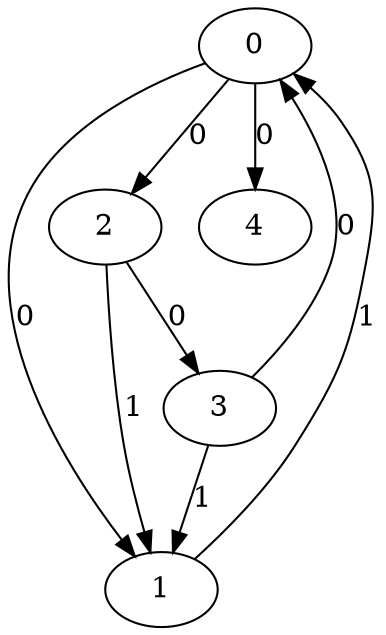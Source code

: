 // Source:929 Canonical: -1 0 0 -1 0 1 -1 -1 -1 -1 -1 1 -1 0 -1 0 1 -1 -1 -1 -1 -1 -1 -1 -1
digraph HRA_from_929_graph_000 {
  0 -> 1 [label="0"];
  0 -> 2 [label="0"];
  1 -> 0 [label="1"];
  2 -> 1 [label="1"];
  2 -> 3 [label="0"];
  3 -> 0 [label="0"];
  3 -> 1 [label="1"];
  0 -> 4 [label="0"];
}

// Source:929 Canonical: -1 0 0 -1 0 1 -1 -1 -1 -1 -1 1 -1 0 -1 0 1 -1 -1 -1 0 -1 -1 -1 -1
digraph HRA_from_929_graph_001 {
  0 -> 1 [label="0"];
  0 -> 2 [label="0"];
  1 -> 0 [label="1"];
  2 -> 1 [label="1"];
  2 -> 3 [label="0"];
  3 -> 0 [label="0"];
  3 -> 1 [label="1"];
  0 -> 4 [label="0"];
  4 -> 0 [label="0"];
}

// Source:929 Canonical: -1 0 0 -1 -1 1 -1 -1 -1 0 -1 1 -1 0 -1 0 1 -1 -1 -1 -1 -1 -1 -1 -1
digraph HRA_from_929_graph_002 {
  0 -> 1 [label="0"];
  0 -> 2 [label="0"];
  1 -> 0 [label="1"];
  2 -> 1 [label="1"];
  2 -> 3 [label="0"];
  3 -> 0 [label="0"];
  3 -> 1 [label="1"];
  1 -> 4 [label="0"];
}

// Source:929 Canonical: -1 0 0 -1 0 1 -1 -1 -1 0 -1 1 -1 0 -1 0 1 -1 -1 -1 -1 -1 -1 -1 -1
digraph HRA_from_929_graph_003 {
  0 -> 1 [label="0"];
  0 -> 2 [label="0"];
  1 -> 0 [label="1"];
  2 -> 1 [label="1"];
  2 -> 3 [label="0"];
  3 -> 0 [label="0"];
  3 -> 1 [label="1"];
  0 -> 4 [label="0"];
  1 -> 4 [label="0"];
}

// Source:929 Canonical: -1 0 0 -1 -1 1 -1 -1 -1 0 -1 1 -1 0 -1 0 1 -1 -1 -1 0 -1 -1 -1 -1
digraph HRA_from_929_graph_004 {
  0 -> 1 [label="0"];
  0 -> 2 [label="0"];
  1 -> 0 [label="1"];
  2 -> 1 [label="1"];
  2 -> 3 [label="0"];
  3 -> 0 [label="0"];
  3 -> 1 [label="1"];
  4 -> 0 [label="0"];
  1 -> 4 [label="0"];
}

// Source:929 Canonical: -1 0 0 -1 0 1 -1 -1 -1 0 -1 1 -1 0 -1 0 1 -1 -1 -1 0 -1 -1 -1 -1
digraph HRA_from_929_graph_005 {
  0 -> 1 [label="0"];
  0 -> 2 [label="0"];
  1 -> 0 [label="1"];
  2 -> 1 [label="1"];
  2 -> 3 [label="0"];
  3 -> 0 [label="0"];
  3 -> 1 [label="1"];
  0 -> 4 [label="0"];
  4 -> 0 [label="0"];
  1 -> 4 [label="0"];
}

// Source:929 Canonical: -1 0 0 -1 0 1 -1 -1 -1 -1 -1 1 -1 0 -1 0 1 -1 -1 -1 -1 0 -1 -1 -1
digraph HRA_from_929_graph_006 {
  0 -> 1 [label="0"];
  0 -> 2 [label="0"];
  1 -> 0 [label="1"];
  2 -> 1 [label="1"];
  2 -> 3 [label="0"];
  3 -> 0 [label="0"];
  3 -> 1 [label="1"];
  0 -> 4 [label="0"];
  4 -> 1 [label="0"];
}

// Source:929 Canonical: -1 0 0 -1 0 1 -1 -1 -1 -1 -1 1 -1 0 -1 0 1 -1 -1 -1 0 0 -1 -1 -1
digraph HRA_from_929_graph_007 {
  0 -> 1 [label="0"];
  0 -> 2 [label="0"];
  1 -> 0 [label="1"];
  2 -> 1 [label="1"];
  2 -> 3 [label="0"];
  3 -> 0 [label="0"];
  3 -> 1 [label="1"];
  0 -> 4 [label="0"];
  4 -> 0 [label="0"];
  4 -> 1 [label="0"];
}

// Source:929 Canonical: -1 0 0 -1 -1 1 -1 -1 -1 0 -1 1 -1 0 -1 0 1 -1 -1 -1 -1 0 -1 -1 -1
digraph HRA_from_929_graph_008 {
  0 -> 1 [label="0"];
  0 -> 2 [label="0"];
  1 -> 0 [label="1"];
  2 -> 1 [label="1"];
  2 -> 3 [label="0"];
  3 -> 0 [label="0"];
  3 -> 1 [label="1"];
  1 -> 4 [label="0"];
  4 -> 1 [label="0"];
}

// Source:929 Canonical: -1 0 0 -1 0 1 -1 -1 -1 0 -1 1 -1 0 -1 0 1 -1 -1 -1 -1 0 -1 -1 -1
digraph HRA_from_929_graph_009 {
  0 -> 1 [label="0"];
  0 -> 2 [label="0"];
  1 -> 0 [label="1"];
  2 -> 1 [label="1"];
  2 -> 3 [label="0"];
  3 -> 0 [label="0"];
  3 -> 1 [label="1"];
  0 -> 4 [label="0"];
  1 -> 4 [label="0"];
  4 -> 1 [label="0"];
}

// Source:929 Canonical: -1 0 0 -1 -1 1 -1 -1 -1 0 -1 1 -1 0 -1 0 1 -1 -1 -1 0 0 -1 -1 -1
digraph HRA_from_929_graph_010 {
  0 -> 1 [label="0"];
  0 -> 2 [label="0"];
  1 -> 0 [label="1"];
  2 -> 1 [label="1"];
  2 -> 3 [label="0"];
  3 -> 0 [label="0"];
  3 -> 1 [label="1"];
  4 -> 0 [label="0"];
  1 -> 4 [label="0"];
  4 -> 1 [label="0"];
}

// Source:929 Canonical: -1 0 0 -1 0 1 -1 -1 -1 0 -1 1 -1 0 -1 0 1 -1 -1 -1 0 0 -1 -1 -1
digraph HRA_from_929_graph_011 {
  0 -> 1 [label="0"];
  0 -> 2 [label="0"];
  1 -> 0 [label="1"];
  2 -> 1 [label="1"];
  2 -> 3 [label="0"];
  3 -> 0 [label="0"];
  3 -> 1 [label="1"];
  0 -> 4 [label="0"];
  4 -> 0 [label="0"];
  1 -> 4 [label="0"];
  4 -> 1 [label="0"];
}

// Source:929 Canonical: -1 0 0 -1 -1 1 -1 -1 -1 -1 -1 1 -1 0 0 0 1 -1 -1 -1 -1 -1 -1 -1 -1
digraph HRA_from_929_graph_012 {
  0 -> 1 [label="0"];
  0 -> 2 [label="0"];
  1 -> 0 [label="1"];
  2 -> 1 [label="1"];
  2 -> 3 [label="0"];
  3 -> 0 [label="0"];
  3 -> 1 [label="1"];
  2 -> 4 [label="0"];
}

// Source:929 Canonical: -1 0 0 -1 0 1 -1 -1 -1 -1 -1 1 -1 0 0 0 1 -1 -1 -1 -1 -1 -1 -1 -1
digraph HRA_from_929_graph_013 {
  0 -> 1 [label="0"];
  0 -> 2 [label="0"];
  1 -> 0 [label="1"];
  2 -> 1 [label="1"];
  2 -> 3 [label="0"];
  3 -> 0 [label="0"];
  3 -> 1 [label="1"];
  0 -> 4 [label="0"];
  2 -> 4 [label="0"];
}

// Source:929 Canonical: -1 0 0 -1 -1 1 -1 -1 -1 -1 -1 1 -1 0 0 0 1 -1 -1 -1 0 -1 -1 -1 -1
digraph HRA_from_929_graph_014 {
  0 -> 1 [label="0"];
  0 -> 2 [label="0"];
  1 -> 0 [label="1"];
  2 -> 1 [label="1"];
  2 -> 3 [label="0"];
  3 -> 0 [label="0"];
  3 -> 1 [label="1"];
  4 -> 0 [label="0"];
  2 -> 4 [label="0"];
}

// Source:929 Canonical: -1 0 0 -1 0 1 -1 -1 -1 -1 -1 1 -1 0 0 0 1 -1 -1 -1 0 -1 -1 -1 -1
digraph HRA_from_929_graph_015 {
  0 -> 1 [label="0"];
  0 -> 2 [label="0"];
  1 -> 0 [label="1"];
  2 -> 1 [label="1"];
  2 -> 3 [label="0"];
  3 -> 0 [label="0"];
  3 -> 1 [label="1"];
  0 -> 4 [label="0"];
  4 -> 0 [label="0"];
  2 -> 4 [label="0"];
}

// Source:929 Canonical: -1 0 0 -1 -1 1 -1 -1 -1 0 -1 1 -1 0 0 0 1 -1 -1 -1 -1 -1 -1 -1 -1
digraph HRA_from_929_graph_016 {
  0 -> 1 [label="0"];
  0 -> 2 [label="0"];
  1 -> 0 [label="1"];
  2 -> 1 [label="1"];
  2 -> 3 [label="0"];
  3 -> 0 [label="0"];
  3 -> 1 [label="1"];
  1 -> 4 [label="0"];
  2 -> 4 [label="0"];
}

// Source:929 Canonical: -1 0 0 -1 0 1 -1 -1 -1 0 -1 1 -1 0 0 0 1 -1 -1 -1 -1 -1 -1 -1 -1
digraph HRA_from_929_graph_017 {
  0 -> 1 [label="0"];
  0 -> 2 [label="0"];
  1 -> 0 [label="1"];
  2 -> 1 [label="1"];
  2 -> 3 [label="0"];
  3 -> 0 [label="0"];
  3 -> 1 [label="1"];
  0 -> 4 [label="0"];
  1 -> 4 [label="0"];
  2 -> 4 [label="0"];
}

// Source:929 Canonical: -1 0 0 -1 -1 1 -1 -1 -1 0 -1 1 -1 0 0 0 1 -1 -1 -1 0 -1 -1 -1 -1
digraph HRA_from_929_graph_018 {
  0 -> 1 [label="0"];
  0 -> 2 [label="0"];
  1 -> 0 [label="1"];
  2 -> 1 [label="1"];
  2 -> 3 [label="0"];
  3 -> 0 [label="0"];
  3 -> 1 [label="1"];
  4 -> 0 [label="0"];
  1 -> 4 [label="0"];
  2 -> 4 [label="0"];
}

// Source:929 Canonical: -1 0 0 -1 0 1 -1 -1 -1 0 -1 1 -1 0 0 0 1 -1 -1 -1 0 -1 -1 -1 -1
digraph HRA_from_929_graph_019 {
  0 -> 1 [label="0"];
  0 -> 2 [label="0"];
  1 -> 0 [label="1"];
  2 -> 1 [label="1"];
  2 -> 3 [label="0"];
  3 -> 0 [label="0"];
  3 -> 1 [label="1"];
  0 -> 4 [label="0"];
  4 -> 0 [label="0"];
  1 -> 4 [label="0"];
  2 -> 4 [label="0"];
}

// Source:929 Canonical: -1 0 0 -1 -1 1 -1 -1 -1 -1 -1 1 -1 0 0 0 1 -1 -1 -1 -1 0 -1 -1 -1
digraph HRA_from_929_graph_020 {
  0 -> 1 [label="0"];
  0 -> 2 [label="0"];
  1 -> 0 [label="1"];
  2 -> 1 [label="1"];
  2 -> 3 [label="0"];
  3 -> 0 [label="0"];
  3 -> 1 [label="1"];
  4 -> 1 [label="0"];
  2 -> 4 [label="0"];
}

// Source:929 Canonical: -1 0 0 -1 0 1 -1 -1 -1 -1 -1 1 -1 0 0 0 1 -1 -1 -1 -1 0 -1 -1 -1
digraph HRA_from_929_graph_021 {
  0 -> 1 [label="0"];
  0 -> 2 [label="0"];
  1 -> 0 [label="1"];
  2 -> 1 [label="1"];
  2 -> 3 [label="0"];
  3 -> 0 [label="0"];
  3 -> 1 [label="1"];
  0 -> 4 [label="0"];
  4 -> 1 [label="0"];
  2 -> 4 [label="0"];
}

// Source:929 Canonical: -1 0 0 -1 -1 1 -1 -1 -1 -1 -1 1 -1 0 0 0 1 -1 -1 -1 0 0 -1 -1 -1
digraph HRA_from_929_graph_022 {
  0 -> 1 [label="0"];
  0 -> 2 [label="0"];
  1 -> 0 [label="1"];
  2 -> 1 [label="1"];
  2 -> 3 [label="0"];
  3 -> 0 [label="0"];
  3 -> 1 [label="1"];
  4 -> 0 [label="0"];
  4 -> 1 [label="0"];
  2 -> 4 [label="0"];
}

// Source:929 Canonical: -1 0 0 -1 0 1 -1 -1 -1 -1 -1 1 -1 0 0 0 1 -1 -1 -1 0 0 -1 -1 -1
digraph HRA_from_929_graph_023 {
  0 -> 1 [label="0"];
  0 -> 2 [label="0"];
  1 -> 0 [label="1"];
  2 -> 1 [label="1"];
  2 -> 3 [label="0"];
  3 -> 0 [label="0"];
  3 -> 1 [label="1"];
  0 -> 4 [label="0"];
  4 -> 0 [label="0"];
  4 -> 1 [label="0"];
  2 -> 4 [label="0"];
}

// Source:929 Canonical: -1 0 0 -1 -1 1 -1 -1 -1 0 -1 1 -1 0 0 0 1 -1 -1 -1 -1 0 -1 -1 -1
digraph HRA_from_929_graph_024 {
  0 -> 1 [label="0"];
  0 -> 2 [label="0"];
  1 -> 0 [label="1"];
  2 -> 1 [label="1"];
  2 -> 3 [label="0"];
  3 -> 0 [label="0"];
  3 -> 1 [label="1"];
  1 -> 4 [label="0"];
  4 -> 1 [label="0"];
  2 -> 4 [label="0"];
}

// Source:929 Canonical: -1 0 0 -1 0 1 -1 -1 -1 0 -1 1 -1 0 0 0 1 -1 -1 -1 -1 0 -1 -1 -1
digraph HRA_from_929_graph_025 {
  0 -> 1 [label="0"];
  0 -> 2 [label="0"];
  1 -> 0 [label="1"];
  2 -> 1 [label="1"];
  2 -> 3 [label="0"];
  3 -> 0 [label="0"];
  3 -> 1 [label="1"];
  0 -> 4 [label="0"];
  1 -> 4 [label="0"];
  4 -> 1 [label="0"];
  2 -> 4 [label="0"];
}

// Source:929 Canonical: -1 0 0 -1 -1 1 -1 -1 -1 0 -1 1 -1 0 0 0 1 -1 -1 -1 0 0 -1 -1 -1
digraph HRA_from_929_graph_026 {
  0 -> 1 [label="0"];
  0 -> 2 [label="0"];
  1 -> 0 [label="1"];
  2 -> 1 [label="1"];
  2 -> 3 [label="0"];
  3 -> 0 [label="0"];
  3 -> 1 [label="1"];
  4 -> 0 [label="0"];
  1 -> 4 [label="0"];
  4 -> 1 [label="0"];
  2 -> 4 [label="0"];
}

// Source:929 Canonical: -1 0 0 -1 0 1 -1 -1 -1 0 -1 1 -1 0 0 0 1 -1 -1 -1 0 0 -1 -1 -1
digraph HRA_from_929_graph_027 {
  0 -> 1 [label="0"];
  0 -> 2 [label="0"];
  1 -> 0 [label="1"];
  2 -> 1 [label="1"];
  2 -> 3 [label="0"];
  3 -> 0 [label="0"];
  3 -> 1 [label="1"];
  0 -> 4 [label="0"];
  4 -> 0 [label="0"];
  1 -> 4 [label="0"];
  4 -> 1 [label="0"];
  2 -> 4 [label="0"];
}

// Source:929 Canonical: -1 0 0 -1 0 1 -1 -1 -1 -1 -1 1 -1 0 -1 0 1 -1 -1 -1 -1 -1 0 -1 -1
digraph HRA_from_929_graph_028 {
  0 -> 1 [label="0"];
  0 -> 2 [label="0"];
  1 -> 0 [label="1"];
  2 -> 1 [label="1"];
  2 -> 3 [label="0"];
  3 -> 0 [label="0"];
  3 -> 1 [label="1"];
  0 -> 4 [label="0"];
  4 -> 2 [label="0"];
}

// Source:929 Canonical: -1 0 0 -1 0 1 -1 -1 -1 -1 -1 1 -1 0 -1 0 1 -1 -1 -1 0 -1 0 -1 -1
digraph HRA_from_929_graph_029 {
  0 -> 1 [label="0"];
  0 -> 2 [label="0"];
  1 -> 0 [label="1"];
  2 -> 1 [label="1"];
  2 -> 3 [label="0"];
  3 -> 0 [label="0"];
  3 -> 1 [label="1"];
  0 -> 4 [label="0"];
  4 -> 0 [label="0"];
  4 -> 2 [label="0"];
}

// Source:929 Canonical: -1 0 0 -1 -1 1 -1 -1 -1 0 -1 1 -1 0 -1 0 1 -1 -1 -1 -1 -1 0 -1 -1
digraph HRA_from_929_graph_030 {
  0 -> 1 [label="0"];
  0 -> 2 [label="0"];
  1 -> 0 [label="1"];
  2 -> 1 [label="1"];
  2 -> 3 [label="0"];
  3 -> 0 [label="0"];
  3 -> 1 [label="1"];
  1 -> 4 [label="0"];
  4 -> 2 [label="0"];
}

// Source:929 Canonical: -1 0 0 -1 0 1 -1 -1 -1 0 -1 1 -1 0 -1 0 1 -1 -1 -1 -1 -1 0 -1 -1
digraph HRA_from_929_graph_031 {
  0 -> 1 [label="0"];
  0 -> 2 [label="0"];
  1 -> 0 [label="1"];
  2 -> 1 [label="1"];
  2 -> 3 [label="0"];
  3 -> 0 [label="0"];
  3 -> 1 [label="1"];
  0 -> 4 [label="0"];
  1 -> 4 [label="0"];
  4 -> 2 [label="0"];
}

// Source:929 Canonical: -1 0 0 -1 -1 1 -1 -1 -1 0 -1 1 -1 0 -1 0 1 -1 -1 -1 0 -1 0 -1 -1
digraph HRA_from_929_graph_032 {
  0 -> 1 [label="0"];
  0 -> 2 [label="0"];
  1 -> 0 [label="1"];
  2 -> 1 [label="1"];
  2 -> 3 [label="0"];
  3 -> 0 [label="0"];
  3 -> 1 [label="1"];
  4 -> 0 [label="0"];
  1 -> 4 [label="0"];
  4 -> 2 [label="0"];
}

// Source:929 Canonical: -1 0 0 -1 0 1 -1 -1 -1 0 -1 1 -1 0 -1 0 1 -1 -1 -1 0 -1 0 -1 -1
digraph HRA_from_929_graph_033 {
  0 -> 1 [label="0"];
  0 -> 2 [label="0"];
  1 -> 0 [label="1"];
  2 -> 1 [label="1"];
  2 -> 3 [label="0"];
  3 -> 0 [label="0"];
  3 -> 1 [label="1"];
  0 -> 4 [label="0"];
  4 -> 0 [label="0"];
  1 -> 4 [label="0"];
  4 -> 2 [label="0"];
}

// Source:929 Canonical: -1 0 0 -1 0 1 -1 -1 -1 -1 -1 1 -1 0 -1 0 1 -1 -1 -1 -1 0 0 -1 -1
digraph HRA_from_929_graph_034 {
  0 -> 1 [label="0"];
  0 -> 2 [label="0"];
  1 -> 0 [label="1"];
  2 -> 1 [label="1"];
  2 -> 3 [label="0"];
  3 -> 0 [label="0"];
  3 -> 1 [label="1"];
  0 -> 4 [label="0"];
  4 -> 1 [label="0"];
  4 -> 2 [label="0"];
}

// Source:929 Canonical: -1 0 0 -1 0 1 -1 -1 -1 -1 -1 1 -1 0 -1 0 1 -1 -1 -1 0 0 0 -1 -1
digraph HRA_from_929_graph_035 {
  0 -> 1 [label="0"];
  0 -> 2 [label="0"];
  1 -> 0 [label="1"];
  2 -> 1 [label="1"];
  2 -> 3 [label="0"];
  3 -> 0 [label="0"];
  3 -> 1 [label="1"];
  0 -> 4 [label="0"];
  4 -> 0 [label="0"];
  4 -> 1 [label="0"];
  4 -> 2 [label="0"];
}

// Source:929 Canonical: -1 0 0 -1 -1 1 -1 -1 -1 0 -1 1 -1 0 -1 0 1 -1 -1 -1 -1 0 0 -1 -1
digraph HRA_from_929_graph_036 {
  0 -> 1 [label="0"];
  0 -> 2 [label="0"];
  1 -> 0 [label="1"];
  2 -> 1 [label="1"];
  2 -> 3 [label="0"];
  3 -> 0 [label="0"];
  3 -> 1 [label="1"];
  1 -> 4 [label="0"];
  4 -> 1 [label="0"];
  4 -> 2 [label="0"];
}

// Source:929 Canonical: -1 0 0 -1 0 1 -1 -1 -1 0 -1 1 -1 0 -1 0 1 -1 -1 -1 -1 0 0 -1 -1
digraph HRA_from_929_graph_037 {
  0 -> 1 [label="0"];
  0 -> 2 [label="0"];
  1 -> 0 [label="1"];
  2 -> 1 [label="1"];
  2 -> 3 [label="0"];
  3 -> 0 [label="0"];
  3 -> 1 [label="1"];
  0 -> 4 [label="0"];
  1 -> 4 [label="0"];
  4 -> 1 [label="0"];
  4 -> 2 [label="0"];
}

// Source:929 Canonical: -1 0 0 -1 -1 1 -1 -1 -1 0 -1 1 -1 0 -1 0 1 -1 -1 -1 0 0 0 -1 -1
digraph HRA_from_929_graph_038 {
  0 -> 1 [label="0"];
  0 -> 2 [label="0"];
  1 -> 0 [label="1"];
  2 -> 1 [label="1"];
  2 -> 3 [label="0"];
  3 -> 0 [label="0"];
  3 -> 1 [label="1"];
  4 -> 0 [label="0"];
  1 -> 4 [label="0"];
  4 -> 1 [label="0"];
  4 -> 2 [label="0"];
}

// Source:929 Canonical: -1 0 0 -1 0 1 -1 -1 -1 0 -1 1 -1 0 -1 0 1 -1 -1 -1 0 0 0 -1 -1
digraph HRA_from_929_graph_039 {
  0 -> 1 [label="0"];
  0 -> 2 [label="0"];
  1 -> 0 [label="1"];
  2 -> 1 [label="1"];
  2 -> 3 [label="0"];
  3 -> 0 [label="0"];
  3 -> 1 [label="1"];
  0 -> 4 [label="0"];
  4 -> 0 [label="0"];
  1 -> 4 [label="0"];
  4 -> 1 [label="0"];
  4 -> 2 [label="0"];
}

// Source:929 Canonical: -1 0 0 -1 -1 1 -1 -1 -1 -1 -1 1 -1 0 0 0 1 -1 -1 -1 -1 -1 0 -1 -1
digraph HRA_from_929_graph_040 {
  0 -> 1 [label="0"];
  0 -> 2 [label="0"];
  1 -> 0 [label="1"];
  2 -> 1 [label="1"];
  2 -> 3 [label="0"];
  3 -> 0 [label="0"];
  3 -> 1 [label="1"];
  2 -> 4 [label="0"];
  4 -> 2 [label="0"];
}

// Source:929 Canonical: -1 0 0 -1 0 1 -1 -1 -1 -1 -1 1 -1 0 0 0 1 -1 -1 -1 -1 -1 0 -1 -1
digraph HRA_from_929_graph_041 {
  0 -> 1 [label="0"];
  0 -> 2 [label="0"];
  1 -> 0 [label="1"];
  2 -> 1 [label="1"];
  2 -> 3 [label="0"];
  3 -> 0 [label="0"];
  3 -> 1 [label="1"];
  0 -> 4 [label="0"];
  2 -> 4 [label="0"];
  4 -> 2 [label="0"];
}

// Source:929 Canonical: -1 0 0 -1 -1 1 -1 -1 -1 -1 -1 1 -1 0 0 0 1 -1 -1 -1 0 -1 0 -1 -1
digraph HRA_from_929_graph_042 {
  0 -> 1 [label="0"];
  0 -> 2 [label="0"];
  1 -> 0 [label="1"];
  2 -> 1 [label="1"];
  2 -> 3 [label="0"];
  3 -> 0 [label="0"];
  3 -> 1 [label="1"];
  4 -> 0 [label="0"];
  2 -> 4 [label="0"];
  4 -> 2 [label="0"];
}

// Source:929 Canonical: -1 0 0 -1 0 1 -1 -1 -1 -1 -1 1 -1 0 0 0 1 -1 -1 -1 0 -1 0 -1 -1
digraph HRA_from_929_graph_043 {
  0 -> 1 [label="0"];
  0 -> 2 [label="0"];
  1 -> 0 [label="1"];
  2 -> 1 [label="1"];
  2 -> 3 [label="0"];
  3 -> 0 [label="0"];
  3 -> 1 [label="1"];
  0 -> 4 [label="0"];
  4 -> 0 [label="0"];
  2 -> 4 [label="0"];
  4 -> 2 [label="0"];
}

// Source:929 Canonical: -1 0 0 -1 -1 1 -1 -1 -1 0 -1 1 -1 0 0 0 1 -1 -1 -1 -1 -1 0 -1 -1
digraph HRA_from_929_graph_044 {
  0 -> 1 [label="0"];
  0 -> 2 [label="0"];
  1 -> 0 [label="1"];
  2 -> 1 [label="1"];
  2 -> 3 [label="0"];
  3 -> 0 [label="0"];
  3 -> 1 [label="1"];
  1 -> 4 [label="0"];
  2 -> 4 [label="0"];
  4 -> 2 [label="0"];
}

// Source:929 Canonical: -1 0 0 -1 0 1 -1 -1 -1 0 -1 1 -1 0 0 0 1 -1 -1 -1 -1 -1 0 -1 -1
digraph HRA_from_929_graph_045 {
  0 -> 1 [label="0"];
  0 -> 2 [label="0"];
  1 -> 0 [label="1"];
  2 -> 1 [label="1"];
  2 -> 3 [label="0"];
  3 -> 0 [label="0"];
  3 -> 1 [label="1"];
  0 -> 4 [label="0"];
  1 -> 4 [label="0"];
  2 -> 4 [label="0"];
  4 -> 2 [label="0"];
}

// Source:929 Canonical: -1 0 0 -1 -1 1 -1 -1 -1 0 -1 1 -1 0 0 0 1 -1 -1 -1 0 -1 0 -1 -1
digraph HRA_from_929_graph_046 {
  0 -> 1 [label="0"];
  0 -> 2 [label="0"];
  1 -> 0 [label="1"];
  2 -> 1 [label="1"];
  2 -> 3 [label="0"];
  3 -> 0 [label="0"];
  3 -> 1 [label="1"];
  4 -> 0 [label="0"];
  1 -> 4 [label="0"];
  2 -> 4 [label="0"];
  4 -> 2 [label="0"];
}

// Source:929 Canonical: -1 0 0 -1 0 1 -1 -1 -1 0 -1 1 -1 0 0 0 1 -1 -1 -1 0 -1 0 -1 -1
digraph HRA_from_929_graph_047 {
  0 -> 1 [label="0"];
  0 -> 2 [label="0"];
  1 -> 0 [label="1"];
  2 -> 1 [label="1"];
  2 -> 3 [label="0"];
  3 -> 0 [label="0"];
  3 -> 1 [label="1"];
  0 -> 4 [label="0"];
  4 -> 0 [label="0"];
  1 -> 4 [label="0"];
  2 -> 4 [label="0"];
  4 -> 2 [label="0"];
}

// Source:929 Canonical: -1 0 0 -1 -1 1 -1 -1 -1 -1 -1 1 -1 0 0 0 1 -1 -1 -1 -1 0 0 -1 -1
digraph HRA_from_929_graph_048 {
  0 -> 1 [label="0"];
  0 -> 2 [label="0"];
  1 -> 0 [label="1"];
  2 -> 1 [label="1"];
  2 -> 3 [label="0"];
  3 -> 0 [label="0"];
  3 -> 1 [label="1"];
  4 -> 1 [label="0"];
  2 -> 4 [label="0"];
  4 -> 2 [label="0"];
}

// Source:929 Canonical: -1 0 0 -1 0 1 -1 -1 -1 -1 -1 1 -1 0 0 0 1 -1 -1 -1 -1 0 0 -1 -1
digraph HRA_from_929_graph_049 {
  0 -> 1 [label="0"];
  0 -> 2 [label="0"];
  1 -> 0 [label="1"];
  2 -> 1 [label="1"];
  2 -> 3 [label="0"];
  3 -> 0 [label="0"];
  3 -> 1 [label="1"];
  0 -> 4 [label="0"];
  4 -> 1 [label="0"];
  2 -> 4 [label="0"];
  4 -> 2 [label="0"];
}

// Source:929 Canonical: -1 0 0 -1 -1 1 -1 -1 -1 -1 -1 1 -1 0 0 0 1 -1 -1 -1 0 0 0 -1 -1
digraph HRA_from_929_graph_050 {
  0 -> 1 [label="0"];
  0 -> 2 [label="0"];
  1 -> 0 [label="1"];
  2 -> 1 [label="1"];
  2 -> 3 [label="0"];
  3 -> 0 [label="0"];
  3 -> 1 [label="1"];
  4 -> 0 [label="0"];
  4 -> 1 [label="0"];
  2 -> 4 [label="0"];
  4 -> 2 [label="0"];
}

// Source:929 Canonical: -1 0 0 -1 0 1 -1 -1 -1 -1 -1 1 -1 0 0 0 1 -1 -1 -1 0 0 0 -1 -1
digraph HRA_from_929_graph_051 {
  0 -> 1 [label="0"];
  0 -> 2 [label="0"];
  1 -> 0 [label="1"];
  2 -> 1 [label="1"];
  2 -> 3 [label="0"];
  3 -> 0 [label="0"];
  3 -> 1 [label="1"];
  0 -> 4 [label="0"];
  4 -> 0 [label="0"];
  4 -> 1 [label="0"];
  2 -> 4 [label="0"];
  4 -> 2 [label="0"];
}

// Source:929 Canonical: -1 0 0 -1 -1 1 -1 -1 -1 0 -1 1 -1 0 0 0 1 -1 -1 -1 -1 0 0 -1 -1
digraph HRA_from_929_graph_052 {
  0 -> 1 [label="0"];
  0 -> 2 [label="0"];
  1 -> 0 [label="1"];
  2 -> 1 [label="1"];
  2 -> 3 [label="0"];
  3 -> 0 [label="0"];
  3 -> 1 [label="1"];
  1 -> 4 [label="0"];
  4 -> 1 [label="0"];
  2 -> 4 [label="0"];
  4 -> 2 [label="0"];
}

// Source:929 Canonical: -1 0 0 -1 0 1 -1 -1 -1 0 -1 1 -1 0 0 0 1 -1 -1 -1 -1 0 0 -1 -1
digraph HRA_from_929_graph_053 {
  0 -> 1 [label="0"];
  0 -> 2 [label="0"];
  1 -> 0 [label="1"];
  2 -> 1 [label="1"];
  2 -> 3 [label="0"];
  3 -> 0 [label="0"];
  3 -> 1 [label="1"];
  0 -> 4 [label="0"];
  1 -> 4 [label="0"];
  4 -> 1 [label="0"];
  2 -> 4 [label="0"];
  4 -> 2 [label="0"];
}

// Source:929 Canonical: -1 0 0 -1 -1 1 -1 -1 -1 0 -1 1 -1 0 0 0 1 -1 -1 -1 0 0 0 -1 -1
digraph HRA_from_929_graph_054 {
  0 -> 1 [label="0"];
  0 -> 2 [label="0"];
  1 -> 0 [label="1"];
  2 -> 1 [label="1"];
  2 -> 3 [label="0"];
  3 -> 0 [label="0"];
  3 -> 1 [label="1"];
  4 -> 0 [label="0"];
  1 -> 4 [label="0"];
  4 -> 1 [label="0"];
  2 -> 4 [label="0"];
  4 -> 2 [label="0"];
}

// Source:929 Canonical: -1 0 0 -1 0 1 -1 -1 -1 0 -1 1 -1 0 0 0 1 -1 -1 -1 0 0 0 -1 -1
digraph HRA_from_929_graph_055 {
  0 -> 1 [label="0"];
  0 -> 2 [label="0"];
  1 -> 0 [label="1"];
  2 -> 1 [label="1"];
  2 -> 3 [label="0"];
  3 -> 0 [label="0"];
  3 -> 1 [label="1"];
  0 -> 4 [label="0"];
  4 -> 0 [label="0"];
  1 -> 4 [label="0"];
  4 -> 1 [label="0"];
  2 -> 4 [label="0"];
  4 -> 2 [label="0"];
}

// Source:929 Canonical: -1 0 0 -1 -1 1 -1 -1 -1 -1 -1 1 -1 0 -1 0 1 -1 -1 0 -1 -1 -1 -1 -1
digraph HRA_from_929_graph_056 {
  0 -> 1 [label="0"];
  0 -> 2 [label="0"];
  1 -> 0 [label="1"];
  2 -> 1 [label="1"];
  2 -> 3 [label="0"];
  3 -> 0 [label="0"];
  3 -> 1 [label="1"];
  3 -> 4 [label="0"];
}

// Source:929 Canonical: -1 0 0 -1 0 1 -1 -1 -1 -1 -1 1 -1 0 -1 0 1 -1 -1 0 -1 -1 -1 -1 -1
digraph HRA_from_929_graph_057 {
  0 -> 1 [label="0"];
  0 -> 2 [label="0"];
  1 -> 0 [label="1"];
  2 -> 1 [label="1"];
  2 -> 3 [label="0"];
  3 -> 0 [label="0"];
  3 -> 1 [label="1"];
  0 -> 4 [label="0"];
  3 -> 4 [label="0"];
}

// Source:929 Canonical: -1 0 0 -1 -1 1 -1 -1 -1 -1 -1 1 -1 0 -1 0 1 -1 -1 0 0 -1 -1 -1 -1
digraph HRA_from_929_graph_058 {
  0 -> 1 [label="0"];
  0 -> 2 [label="0"];
  1 -> 0 [label="1"];
  2 -> 1 [label="1"];
  2 -> 3 [label="0"];
  3 -> 0 [label="0"];
  3 -> 1 [label="1"];
  4 -> 0 [label="0"];
  3 -> 4 [label="0"];
}

// Source:929 Canonical: -1 0 0 -1 0 1 -1 -1 -1 -1 -1 1 -1 0 -1 0 1 -1 -1 0 0 -1 -1 -1 -1
digraph HRA_from_929_graph_059 {
  0 -> 1 [label="0"];
  0 -> 2 [label="0"];
  1 -> 0 [label="1"];
  2 -> 1 [label="1"];
  2 -> 3 [label="0"];
  3 -> 0 [label="0"];
  3 -> 1 [label="1"];
  0 -> 4 [label="0"];
  4 -> 0 [label="0"];
  3 -> 4 [label="0"];
}

// Source:929 Canonical: -1 0 0 -1 -1 1 -1 -1 -1 0 -1 1 -1 0 -1 0 1 -1 -1 0 -1 -1 -1 -1 -1
digraph HRA_from_929_graph_060 {
  0 -> 1 [label="0"];
  0 -> 2 [label="0"];
  1 -> 0 [label="1"];
  2 -> 1 [label="1"];
  2 -> 3 [label="0"];
  3 -> 0 [label="0"];
  3 -> 1 [label="1"];
  1 -> 4 [label="0"];
  3 -> 4 [label="0"];
}

// Source:929 Canonical: -1 0 0 -1 0 1 -1 -1 -1 0 -1 1 -1 0 -1 0 1 -1 -1 0 -1 -1 -1 -1 -1
digraph HRA_from_929_graph_061 {
  0 -> 1 [label="0"];
  0 -> 2 [label="0"];
  1 -> 0 [label="1"];
  2 -> 1 [label="1"];
  2 -> 3 [label="0"];
  3 -> 0 [label="0"];
  3 -> 1 [label="1"];
  0 -> 4 [label="0"];
  1 -> 4 [label="0"];
  3 -> 4 [label="0"];
}

// Source:929 Canonical: -1 0 0 -1 -1 1 -1 -1 -1 0 -1 1 -1 0 -1 0 1 -1 -1 0 0 -1 -1 -1 -1
digraph HRA_from_929_graph_062 {
  0 -> 1 [label="0"];
  0 -> 2 [label="0"];
  1 -> 0 [label="1"];
  2 -> 1 [label="1"];
  2 -> 3 [label="0"];
  3 -> 0 [label="0"];
  3 -> 1 [label="1"];
  4 -> 0 [label="0"];
  1 -> 4 [label="0"];
  3 -> 4 [label="0"];
}

// Source:929 Canonical: -1 0 0 -1 0 1 -1 -1 -1 0 -1 1 -1 0 -1 0 1 -1 -1 0 0 -1 -1 -1 -1
digraph HRA_from_929_graph_063 {
  0 -> 1 [label="0"];
  0 -> 2 [label="0"];
  1 -> 0 [label="1"];
  2 -> 1 [label="1"];
  2 -> 3 [label="0"];
  3 -> 0 [label="0"];
  3 -> 1 [label="1"];
  0 -> 4 [label="0"];
  4 -> 0 [label="0"];
  1 -> 4 [label="0"];
  3 -> 4 [label="0"];
}

// Source:929 Canonical: -1 0 0 -1 -1 1 -1 -1 -1 -1 -1 1 -1 0 -1 0 1 -1 -1 0 -1 0 -1 -1 -1
digraph HRA_from_929_graph_064 {
  0 -> 1 [label="0"];
  0 -> 2 [label="0"];
  1 -> 0 [label="1"];
  2 -> 1 [label="1"];
  2 -> 3 [label="0"];
  3 -> 0 [label="0"];
  3 -> 1 [label="1"];
  4 -> 1 [label="0"];
  3 -> 4 [label="0"];
}

// Source:929 Canonical: -1 0 0 -1 0 1 -1 -1 -1 -1 -1 1 -1 0 -1 0 1 -1 -1 0 -1 0 -1 -1 -1
digraph HRA_from_929_graph_065 {
  0 -> 1 [label="0"];
  0 -> 2 [label="0"];
  1 -> 0 [label="1"];
  2 -> 1 [label="1"];
  2 -> 3 [label="0"];
  3 -> 0 [label="0"];
  3 -> 1 [label="1"];
  0 -> 4 [label="0"];
  4 -> 1 [label="0"];
  3 -> 4 [label="0"];
}

// Source:929 Canonical: -1 0 0 -1 -1 1 -1 -1 -1 -1 -1 1 -1 0 -1 0 1 -1 -1 0 0 0 -1 -1 -1
digraph HRA_from_929_graph_066 {
  0 -> 1 [label="0"];
  0 -> 2 [label="0"];
  1 -> 0 [label="1"];
  2 -> 1 [label="1"];
  2 -> 3 [label="0"];
  3 -> 0 [label="0"];
  3 -> 1 [label="1"];
  4 -> 0 [label="0"];
  4 -> 1 [label="0"];
  3 -> 4 [label="0"];
}

// Source:929 Canonical: -1 0 0 -1 0 1 -1 -1 -1 -1 -1 1 -1 0 -1 0 1 -1 -1 0 0 0 -1 -1 -1
digraph HRA_from_929_graph_067 {
  0 -> 1 [label="0"];
  0 -> 2 [label="0"];
  1 -> 0 [label="1"];
  2 -> 1 [label="1"];
  2 -> 3 [label="0"];
  3 -> 0 [label="0"];
  3 -> 1 [label="1"];
  0 -> 4 [label="0"];
  4 -> 0 [label="0"];
  4 -> 1 [label="0"];
  3 -> 4 [label="0"];
}

// Source:929 Canonical: -1 0 0 -1 -1 1 -1 -1 -1 0 -1 1 -1 0 -1 0 1 -1 -1 0 -1 0 -1 -1 -1
digraph HRA_from_929_graph_068 {
  0 -> 1 [label="0"];
  0 -> 2 [label="0"];
  1 -> 0 [label="1"];
  2 -> 1 [label="1"];
  2 -> 3 [label="0"];
  3 -> 0 [label="0"];
  3 -> 1 [label="1"];
  1 -> 4 [label="0"];
  4 -> 1 [label="0"];
  3 -> 4 [label="0"];
}

// Source:929 Canonical: -1 0 0 -1 0 1 -1 -1 -1 0 -1 1 -1 0 -1 0 1 -1 -1 0 -1 0 -1 -1 -1
digraph HRA_from_929_graph_069 {
  0 -> 1 [label="0"];
  0 -> 2 [label="0"];
  1 -> 0 [label="1"];
  2 -> 1 [label="1"];
  2 -> 3 [label="0"];
  3 -> 0 [label="0"];
  3 -> 1 [label="1"];
  0 -> 4 [label="0"];
  1 -> 4 [label="0"];
  4 -> 1 [label="0"];
  3 -> 4 [label="0"];
}

// Source:929 Canonical: -1 0 0 -1 -1 1 -1 -1 -1 0 -1 1 -1 0 -1 0 1 -1 -1 0 0 0 -1 -1 -1
digraph HRA_from_929_graph_070 {
  0 -> 1 [label="0"];
  0 -> 2 [label="0"];
  1 -> 0 [label="1"];
  2 -> 1 [label="1"];
  2 -> 3 [label="0"];
  3 -> 0 [label="0"];
  3 -> 1 [label="1"];
  4 -> 0 [label="0"];
  1 -> 4 [label="0"];
  4 -> 1 [label="0"];
  3 -> 4 [label="0"];
}

// Source:929 Canonical: -1 0 0 -1 0 1 -1 -1 -1 0 -1 1 -1 0 -1 0 1 -1 -1 0 0 0 -1 -1 -1
digraph HRA_from_929_graph_071 {
  0 -> 1 [label="0"];
  0 -> 2 [label="0"];
  1 -> 0 [label="1"];
  2 -> 1 [label="1"];
  2 -> 3 [label="0"];
  3 -> 0 [label="0"];
  3 -> 1 [label="1"];
  0 -> 4 [label="0"];
  4 -> 0 [label="0"];
  1 -> 4 [label="0"];
  4 -> 1 [label="0"];
  3 -> 4 [label="0"];
}

// Source:929 Canonical: -1 0 0 -1 -1 1 -1 -1 -1 -1 -1 1 -1 0 0 0 1 -1 -1 0 -1 -1 -1 -1 -1
digraph HRA_from_929_graph_072 {
  0 -> 1 [label="0"];
  0 -> 2 [label="0"];
  1 -> 0 [label="1"];
  2 -> 1 [label="1"];
  2 -> 3 [label="0"];
  3 -> 0 [label="0"];
  3 -> 1 [label="1"];
  2 -> 4 [label="0"];
  3 -> 4 [label="0"];
}

// Source:929 Canonical: -1 0 0 -1 0 1 -1 -1 -1 -1 -1 1 -1 0 0 0 1 -1 -1 0 -1 -1 -1 -1 -1
digraph HRA_from_929_graph_073 {
  0 -> 1 [label="0"];
  0 -> 2 [label="0"];
  1 -> 0 [label="1"];
  2 -> 1 [label="1"];
  2 -> 3 [label="0"];
  3 -> 0 [label="0"];
  3 -> 1 [label="1"];
  0 -> 4 [label="0"];
  2 -> 4 [label="0"];
  3 -> 4 [label="0"];
}

// Source:929 Canonical: -1 0 0 -1 -1 1 -1 -1 -1 -1 -1 1 -1 0 0 0 1 -1 -1 0 0 -1 -1 -1 -1
digraph HRA_from_929_graph_074 {
  0 -> 1 [label="0"];
  0 -> 2 [label="0"];
  1 -> 0 [label="1"];
  2 -> 1 [label="1"];
  2 -> 3 [label="0"];
  3 -> 0 [label="0"];
  3 -> 1 [label="1"];
  4 -> 0 [label="0"];
  2 -> 4 [label="0"];
  3 -> 4 [label="0"];
}

// Source:929 Canonical: -1 0 0 -1 0 1 -1 -1 -1 -1 -1 1 -1 0 0 0 1 -1 -1 0 0 -1 -1 -1 -1
digraph HRA_from_929_graph_075 {
  0 -> 1 [label="0"];
  0 -> 2 [label="0"];
  1 -> 0 [label="1"];
  2 -> 1 [label="1"];
  2 -> 3 [label="0"];
  3 -> 0 [label="0"];
  3 -> 1 [label="1"];
  0 -> 4 [label="0"];
  4 -> 0 [label="0"];
  2 -> 4 [label="0"];
  3 -> 4 [label="0"];
}

// Source:929 Canonical: -1 0 0 -1 -1 1 -1 -1 -1 0 -1 1 -1 0 0 0 1 -1 -1 0 -1 -1 -1 -1 -1
digraph HRA_from_929_graph_076 {
  0 -> 1 [label="0"];
  0 -> 2 [label="0"];
  1 -> 0 [label="1"];
  2 -> 1 [label="1"];
  2 -> 3 [label="0"];
  3 -> 0 [label="0"];
  3 -> 1 [label="1"];
  1 -> 4 [label="0"];
  2 -> 4 [label="0"];
  3 -> 4 [label="0"];
}

// Source:929 Canonical: -1 0 0 -1 0 1 -1 -1 -1 0 -1 1 -1 0 0 0 1 -1 -1 0 -1 -1 -1 -1 -1
digraph HRA_from_929_graph_077 {
  0 -> 1 [label="0"];
  0 -> 2 [label="0"];
  1 -> 0 [label="1"];
  2 -> 1 [label="1"];
  2 -> 3 [label="0"];
  3 -> 0 [label="0"];
  3 -> 1 [label="1"];
  0 -> 4 [label="0"];
  1 -> 4 [label="0"];
  2 -> 4 [label="0"];
  3 -> 4 [label="0"];
}

// Source:929 Canonical: -1 0 0 -1 -1 1 -1 -1 -1 0 -1 1 -1 0 0 0 1 -1 -1 0 0 -1 -1 -1 -1
digraph HRA_from_929_graph_078 {
  0 -> 1 [label="0"];
  0 -> 2 [label="0"];
  1 -> 0 [label="1"];
  2 -> 1 [label="1"];
  2 -> 3 [label="0"];
  3 -> 0 [label="0"];
  3 -> 1 [label="1"];
  4 -> 0 [label="0"];
  1 -> 4 [label="0"];
  2 -> 4 [label="0"];
  3 -> 4 [label="0"];
}

// Source:929 Canonical: -1 0 0 -1 0 1 -1 -1 -1 0 -1 1 -1 0 0 0 1 -1 -1 0 0 -1 -1 -1 -1
digraph HRA_from_929_graph_079 {
  0 -> 1 [label="0"];
  0 -> 2 [label="0"];
  1 -> 0 [label="1"];
  2 -> 1 [label="1"];
  2 -> 3 [label="0"];
  3 -> 0 [label="0"];
  3 -> 1 [label="1"];
  0 -> 4 [label="0"];
  4 -> 0 [label="0"];
  1 -> 4 [label="0"];
  2 -> 4 [label="0"];
  3 -> 4 [label="0"];
}

// Source:929 Canonical: -1 0 0 -1 -1 1 -1 -1 -1 -1 -1 1 -1 0 0 0 1 -1 -1 0 -1 0 -1 -1 -1
digraph HRA_from_929_graph_080 {
  0 -> 1 [label="0"];
  0 -> 2 [label="0"];
  1 -> 0 [label="1"];
  2 -> 1 [label="1"];
  2 -> 3 [label="0"];
  3 -> 0 [label="0"];
  3 -> 1 [label="1"];
  4 -> 1 [label="0"];
  2 -> 4 [label="0"];
  3 -> 4 [label="0"];
}

// Source:929 Canonical: -1 0 0 -1 0 1 -1 -1 -1 -1 -1 1 -1 0 0 0 1 -1 -1 0 -1 0 -1 -1 -1
digraph HRA_from_929_graph_081 {
  0 -> 1 [label="0"];
  0 -> 2 [label="0"];
  1 -> 0 [label="1"];
  2 -> 1 [label="1"];
  2 -> 3 [label="0"];
  3 -> 0 [label="0"];
  3 -> 1 [label="1"];
  0 -> 4 [label="0"];
  4 -> 1 [label="0"];
  2 -> 4 [label="0"];
  3 -> 4 [label="0"];
}

// Source:929 Canonical: -1 0 0 -1 -1 1 -1 -1 -1 -1 -1 1 -1 0 0 0 1 -1 -1 0 0 0 -1 -1 -1
digraph HRA_from_929_graph_082 {
  0 -> 1 [label="0"];
  0 -> 2 [label="0"];
  1 -> 0 [label="1"];
  2 -> 1 [label="1"];
  2 -> 3 [label="0"];
  3 -> 0 [label="0"];
  3 -> 1 [label="1"];
  4 -> 0 [label="0"];
  4 -> 1 [label="0"];
  2 -> 4 [label="0"];
  3 -> 4 [label="0"];
}

// Source:929 Canonical: -1 0 0 -1 0 1 -1 -1 -1 -1 -1 1 -1 0 0 0 1 -1 -1 0 0 0 -1 -1 -1
digraph HRA_from_929_graph_083 {
  0 -> 1 [label="0"];
  0 -> 2 [label="0"];
  1 -> 0 [label="1"];
  2 -> 1 [label="1"];
  2 -> 3 [label="0"];
  3 -> 0 [label="0"];
  3 -> 1 [label="1"];
  0 -> 4 [label="0"];
  4 -> 0 [label="0"];
  4 -> 1 [label="0"];
  2 -> 4 [label="0"];
  3 -> 4 [label="0"];
}

// Source:929 Canonical: -1 0 0 -1 -1 1 -1 -1 -1 0 -1 1 -1 0 0 0 1 -1 -1 0 -1 0 -1 -1 -1
digraph HRA_from_929_graph_084 {
  0 -> 1 [label="0"];
  0 -> 2 [label="0"];
  1 -> 0 [label="1"];
  2 -> 1 [label="1"];
  2 -> 3 [label="0"];
  3 -> 0 [label="0"];
  3 -> 1 [label="1"];
  1 -> 4 [label="0"];
  4 -> 1 [label="0"];
  2 -> 4 [label="0"];
  3 -> 4 [label="0"];
}

// Source:929 Canonical: -1 0 0 -1 0 1 -1 -1 -1 0 -1 1 -1 0 0 0 1 -1 -1 0 -1 0 -1 -1 -1
digraph HRA_from_929_graph_085 {
  0 -> 1 [label="0"];
  0 -> 2 [label="0"];
  1 -> 0 [label="1"];
  2 -> 1 [label="1"];
  2 -> 3 [label="0"];
  3 -> 0 [label="0"];
  3 -> 1 [label="1"];
  0 -> 4 [label="0"];
  1 -> 4 [label="0"];
  4 -> 1 [label="0"];
  2 -> 4 [label="0"];
  3 -> 4 [label="0"];
}

// Source:929 Canonical: -1 0 0 -1 -1 1 -1 -1 -1 0 -1 1 -1 0 0 0 1 -1 -1 0 0 0 -1 -1 -1
digraph HRA_from_929_graph_086 {
  0 -> 1 [label="0"];
  0 -> 2 [label="0"];
  1 -> 0 [label="1"];
  2 -> 1 [label="1"];
  2 -> 3 [label="0"];
  3 -> 0 [label="0"];
  3 -> 1 [label="1"];
  4 -> 0 [label="0"];
  1 -> 4 [label="0"];
  4 -> 1 [label="0"];
  2 -> 4 [label="0"];
  3 -> 4 [label="0"];
}

// Source:929 Canonical: -1 0 0 -1 0 1 -1 -1 -1 0 -1 1 -1 0 0 0 1 -1 -1 0 0 0 -1 -1 -1
digraph HRA_from_929_graph_087 {
  0 -> 1 [label="0"];
  0 -> 2 [label="0"];
  1 -> 0 [label="1"];
  2 -> 1 [label="1"];
  2 -> 3 [label="0"];
  3 -> 0 [label="0"];
  3 -> 1 [label="1"];
  0 -> 4 [label="0"];
  4 -> 0 [label="0"];
  1 -> 4 [label="0"];
  4 -> 1 [label="0"];
  2 -> 4 [label="0"];
  3 -> 4 [label="0"];
}

// Source:929 Canonical: -1 0 0 -1 -1 1 -1 -1 -1 -1 -1 1 -1 0 -1 0 1 -1 -1 0 -1 -1 0 -1 -1
digraph HRA_from_929_graph_088 {
  0 -> 1 [label="0"];
  0 -> 2 [label="0"];
  1 -> 0 [label="1"];
  2 -> 1 [label="1"];
  2 -> 3 [label="0"];
  3 -> 0 [label="0"];
  3 -> 1 [label="1"];
  4 -> 2 [label="0"];
  3 -> 4 [label="0"];
}

// Source:929 Canonical: -1 0 0 -1 0 1 -1 -1 -1 -1 -1 1 -1 0 -1 0 1 -1 -1 0 -1 -1 0 -1 -1
digraph HRA_from_929_graph_089 {
  0 -> 1 [label="0"];
  0 -> 2 [label="0"];
  1 -> 0 [label="1"];
  2 -> 1 [label="1"];
  2 -> 3 [label="0"];
  3 -> 0 [label="0"];
  3 -> 1 [label="1"];
  0 -> 4 [label="0"];
  4 -> 2 [label="0"];
  3 -> 4 [label="0"];
}

// Source:929 Canonical: -1 0 0 -1 -1 1 -1 -1 -1 -1 -1 1 -1 0 -1 0 1 -1 -1 0 0 -1 0 -1 -1
digraph HRA_from_929_graph_090 {
  0 -> 1 [label="0"];
  0 -> 2 [label="0"];
  1 -> 0 [label="1"];
  2 -> 1 [label="1"];
  2 -> 3 [label="0"];
  3 -> 0 [label="0"];
  3 -> 1 [label="1"];
  4 -> 0 [label="0"];
  4 -> 2 [label="0"];
  3 -> 4 [label="0"];
}

// Source:929 Canonical: -1 0 0 -1 0 1 -1 -1 -1 -1 -1 1 -1 0 -1 0 1 -1 -1 0 0 -1 0 -1 -1
digraph HRA_from_929_graph_091 {
  0 -> 1 [label="0"];
  0 -> 2 [label="0"];
  1 -> 0 [label="1"];
  2 -> 1 [label="1"];
  2 -> 3 [label="0"];
  3 -> 0 [label="0"];
  3 -> 1 [label="1"];
  0 -> 4 [label="0"];
  4 -> 0 [label="0"];
  4 -> 2 [label="0"];
  3 -> 4 [label="0"];
}

// Source:929 Canonical: -1 0 0 -1 -1 1 -1 -1 -1 0 -1 1 -1 0 -1 0 1 -1 -1 0 -1 -1 0 -1 -1
digraph HRA_from_929_graph_092 {
  0 -> 1 [label="0"];
  0 -> 2 [label="0"];
  1 -> 0 [label="1"];
  2 -> 1 [label="1"];
  2 -> 3 [label="0"];
  3 -> 0 [label="0"];
  3 -> 1 [label="1"];
  1 -> 4 [label="0"];
  4 -> 2 [label="0"];
  3 -> 4 [label="0"];
}

// Source:929 Canonical: -1 0 0 -1 0 1 -1 -1 -1 0 -1 1 -1 0 -1 0 1 -1 -1 0 -1 -1 0 -1 -1
digraph HRA_from_929_graph_093 {
  0 -> 1 [label="0"];
  0 -> 2 [label="0"];
  1 -> 0 [label="1"];
  2 -> 1 [label="1"];
  2 -> 3 [label="0"];
  3 -> 0 [label="0"];
  3 -> 1 [label="1"];
  0 -> 4 [label="0"];
  1 -> 4 [label="0"];
  4 -> 2 [label="0"];
  3 -> 4 [label="0"];
}

// Source:929 Canonical: -1 0 0 -1 -1 1 -1 -1 -1 0 -1 1 -1 0 -1 0 1 -1 -1 0 0 -1 0 -1 -1
digraph HRA_from_929_graph_094 {
  0 -> 1 [label="0"];
  0 -> 2 [label="0"];
  1 -> 0 [label="1"];
  2 -> 1 [label="1"];
  2 -> 3 [label="0"];
  3 -> 0 [label="0"];
  3 -> 1 [label="1"];
  4 -> 0 [label="0"];
  1 -> 4 [label="0"];
  4 -> 2 [label="0"];
  3 -> 4 [label="0"];
}

// Source:929 Canonical: -1 0 0 -1 0 1 -1 -1 -1 0 -1 1 -1 0 -1 0 1 -1 -1 0 0 -1 0 -1 -1
digraph HRA_from_929_graph_095 {
  0 -> 1 [label="0"];
  0 -> 2 [label="0"];
  1 -> 0 [label="1"];
  2 -> 1 [label="1"];
  2 -> 3 [label="0"];
  3 -> 0 [label="0"];
  3 -> 1 [label="1"];
  0 -> 4 [label="0"];
  4 -> 0 [label="0"];
  1 -> 4 [label="0"];
  4 -> 2 [label="0"];
  3 -> 4 [label="0"];
}

// Source:929 Canonical: -1 0 0 -1 -1 1 -1 -1 -1 -1 -1 1 -1 0 -1 0 1 -1 -1 0 -1 0 0 -1 -1
digraph HRA_from_929_graph_096 {
  0 -> 1 [label="0"];
  0 -> 2 [label="0"];
  1 -> 0 [label="1"];
  2 -> 1 [label="1"];
  2 -> 3 [label="0"];
  3 -> 0 [label="0"];
  3 -> 1 [label="1"];
  4 -> 1 [label="0"];
  4 -> 2 [label="0"];
  3 -> 4 [label="0"];
}

// Source:929 Canonical: -1 0 0 -1 0 1 -1 -1 -1 -1 -1 1 -1 0 -1 0 1 -1 -1 0 -1 0 0 -1 -1
digraph HRA_from_929_graph_097 {
  0 -> 1 [label="0"];
  0 -> 2 [label="0"];
  1 -> 0 [label="1"];
  2 -> 1 [label="1"];
  2 -> 3 [label="0"];
  3 -> 0 [label="0"];
  3 -> 1 [label="1"];
  0 -> 4 [label="0"];
  4 -> 1 [label="0"];
  4 -> 2 [label="0"];
  3 -> 4 [label="0"];
}

// Source:929 Canonical: -1 0 0 -1 -1 1 -1 -1 -1 -1 -1 1 -1 0 -1 0 1 -1 -1 0 0 0 0 -1 -1
digraph HRA_from_929_graph_098 {
  0 -> 1 [label="0"];
  0 -> 2 [label="0"];
  1 -> 0 [label="1"];
  2 -> 1 [label="1"];
  2 -> 3 [label="0"];
  3 -> 0 [label="0"];
  3 -> 1 [label="1"];
  4 -> 0 [label="0"];
  4 -> 1 [label="0"];
  4 -> 2 [label="0"];
  3 -> 4 [label="0"];
}

// Source:929 Canonical: -1 0 0 -1 0 1 -1 -1 -1 -1 -1 1 -1 0 -1 0 1 -1 -1 0 0 0 0 -1 -1
digraph HRA_from_929_graph_099 {
  0 -> 1 [label="0"];
  0 -> 2 [label="0"];
  1 -> 0 [label="1"];
  2 -> 1 [label="1"];
  2 -> 3 [label="0"];
  3 -> 0 [label="0"];
  3 -> 1 [label="1"];
  0 -> 4 [label="0"];
  4 -> 0 [label="0"];
  4 -> 1 [label="0"];
  4 -> 2 [label="0"];
  3 -> 4 [label="0"];
}

// Source:929 Canonical: -1 0 0 -1 -1 1 -1 -1 -1 0 -1 1 -1 0 -1 0 1 -1 -1 0 -1 0 0 -1 -1
digraph HRA_from_929_graph_100 {
  0 -> 1 [label="0"];
  0 -> 2 [label="0"];
  1 -> 0 [label="1"];
  2 -> 1 [label="1"];
  2 -> 3 [label="0"];
  3 -> 0 [label="0"];
  3 -> 1 [label="1"];
  1 -> 4 [label="0"];
  4 -> 1 [label="0"];
  4 -> 2 [label="0"];
  3 -> 4 [label="0"];
}

// Source:929 Canonical: -1 0 0 -1 0 1 -1 -1 -1 0 -1 1 -1 0 -1 0 1 -1 -1 0 -1 0 0 -1 -1
digraph HRA_from_929_graph_101 {
  0 -> 1 [label="0"];
  0 -> 2 [label="0"];
  1 -> 0 [label="1"];
  2 -> 1 [label="1"];
  2 -> 3 [label="0"];
  3 -> 0 [label="0"];
  3 -> 1 [label="1"];
  0 -> 4 [label="0"];
  1 -> 4 [label="0"];
  4 -> 1 [label="0"];
  4 -> 2 [label="0"];
  3 -> 4 [label="0"];
}

// Source:929 Canonical: -1 0 0 -1 -1 1 -1 -1 -1 0 -1 1 -1 0 -1 0 1 -1 -1 0 0 0 0 -1 -1
digraph HRA_from_929_graph_102 {
  0 -> 1 [label="0"];
  0 -> 2 [label="0"];
  1 -> 0 [label="1"];
  2 -> 1 [label="1"];
  2 -> 3 [label="0"];
  3 -> 0 [label="0"];
  3 -> 1 [label="1"];
  4 -> 0 [label="0"];
  1 -> 4 [label="0"];
  4 -> 1 [label="0"];
  4 -> 2 [label="0"];
  3 -> 4 [label="0"];
}

// Source:929 Canonical: -1 0 0 -1 0 1 -1 -1 -1 0 -1 1 -1 0 -1 0 1 -1 -1 0 0 0 0 -1 -1
digraph HRA_from_929_graph_103 {
  0 -> 1 [label="0"];
  0 -> 2 [label="0"];
  1 -> 0 [label="1"];
  2 -> 1 [label="1"];
  2 -> 3 [label="0"];
  3 -> 0 [label="0"];
  3 -> 1 [label="1"];
  0 -> 4 [label="0"];
  4 -> 0 [label="0"];
  1 -> 4 [label="0"];
  4 -> 1 [label="0"];
  4 -> 2 [label="0"];
  3 -> 4 [label="0"];
}

// Source:929 Canonical: -1 0 0 -1 -1 1 -1 -1 -1 -1 -1 1 -1 0 0 0 1 -1 -1 0 -1 -1 0 -1 -1
digraph HRA_from_929_graph_104 {
  0 -> 1 [label="0"];
  0 -> 2 [label="0"];
  1 -> 0 [label="1"];
  2 -> 1 [label="1"];
  2 -> 3 [label="0"];
  3 -> 0 [label="0"];
  3 -> 1 [label="1"];
  2 -> 4 [label="0"];
  4 -> 2 [label="0"];
  3 -> 4 [label="0"];
}

// Source:929 Canonical: -1 0 0 -1 0 1 -1 -1 -1 -1 -1 1 -1 0 0 0 1 -1 -1 0 -1 -1 0 -1 -1
digraph HRA_from_929_graph_105 {
  0 -> 1 [label="0"];
  0 -> 2 [label="0"];
  1 -> 0 [label="1"];
  2 -> 1 [label="1"];
  2 -> 3 [label="0"];
  3 -> 0 [label="0"];
  3 -> 1 [label="1"];
  0 -> 4 [label="0"];
  2 -> 4 [label="0"];
  4 -> 2 [label="0"];
  3 -> 4 [label="0"];
}

// Source:929 Canonical: -1 0 0 -1 -1 1 -1 -1 -1 -1 -1 1 -1 0 0 0 1 -1 -1 0 0 -1 0 -1 -1
digraph HRA_from_929_graph_106 {
  0 -> 1 [label="0"];
  0 -> 2 [label="0"];
  1 -> 0 [label="1"];
  2 -> 1 [label="1"];
  2 -> 3 [label="0"];
  3 -> 0 [label="0"];
  3 -> 1 [label="1"];
  4 -> 0 [label="0"];
  2 -> 4 [label="0"];
  4 -> 2 [label="0"];
  3 -> 4 [label="0"];
}

// Source:929 Canonical: -1 0 0 -1 0 1 -1 -1 -1 -1 -1 1 -1 0 0 0 1 -1 -1 0 0 -1 0 -1 -1
digraph HRA_from_929_graph_107 {
  0 -> 1 [label="0"];
  0 -> 2 [label="0"];
  1 -> 0 [label="1"];
  2 -> 1 [label="1"];
  2 -> 3 [label="0"];
  3 -> 0 [label="0"];
  3 -> 1 [label="1"];
  0 -> 4 [label="0"];
  4 -> 0 [label="0"];
  2 -> 4 [label="0"];
  4 -> 2 [label="0"];
  3 -> 4 [label="0"];
}

// Source:929 Canonical: -1 0 0 -1 -1 1 -1 -1 -1 0 -1 1 -1 0 0 0 1 -1 -1 0 -1 -1 0 -1 -1
digraph HRA_from_929_graph_108 {
  0 -> 1 [label="0"];
  0 -> 2 [label="0"];
  1 -> 0 [label="1"];
  2 -> 1 [label="1"];
  2 -> 3 [label="0"];
  3 -> 0 [label="0"];
  3 -> 1 [label="1"];
  1 -> 4 [label="0"];
  2 -> 4 [label="0"];
  4 -> 2 [label="0"];
  3 -> 4 [label="0"];
}

// Source:929 Canonical: -1 0 0 -1 0 1 -1 -1 -1 0 -1 1 -1 0 0 0 1 -1 -1 0 -1 -1 0 -1 -1
digraph HRA_from_929_graph_109 {
  0 -> 1 [label="0"];
  0 -> 2 [label="0"];
  1 -> 0 [label="1"];
  2 -> 1 [label="1"];
  2 -> 3 [label="0"];
  3 -> 0 [label="0"];
  3 -> 1 [label="1"];
  0 -> 4 [label="0"];
  1 -> 4 [label="0"];
  2 -> 4 [label="0"];
  4 -> 2 [label="0"];
  3 -> 4 [label="0"];
}

// Source:929 Canonical: -1 0 0 -1 -1 1 -1 -1 -1 0 -1 1 -1 0 0 0 1 -1 -1 0 0 -1 0 -1 -1
digraph HRA_from_929_graph_110 {
  0 -> 1 [label="0"];
  0 -> 2 [label="0"];
  1 -> 0 [label="1"];
  2 -> 1 [label="1"];
  2 -> 3 [label="0"];
  3 -> 0 [label="0"];
  3 -> 1 [label="1"];
  4 -> 0 [label="0"];
  1 -> 4 [label="0"];
  2 -> 4 [label="0"];
  4 -> 2 [label="0"];
  3 -> 4 [label="0"];
}

// Source:929 Canonical: -1 0 0 -1 0 1 -1 -1 -1 0 -1 1 -1 0 0 0 1 -1 -1 0 0 -1 0 -1 -1
digraph HRA_from_929_graph_111 {
  0 -> 1 [label="0"];
  0 -> 2 [label="0"];
  1 -> 0 [label="1"];
  2 -> 1 [label="1"];
  2 -> 3 [label="0"];
  3 -> 0 [label="0"];
  3 -> 1 [label="1"];
  0 -> 4 [label="0"];
  4 -> 0 [label="0"];
  1 -> 4 [label="0"];
  2 -> 4 [label="0"];
  4 -> 2 [label="0"];
  3 -> 4 [label="0"];
}

// Source:929 Canonical: -1 0 0 -1 -1 1 -1 -1 -1 -1 -1 1 -1 0 0 0 1 -1 -1 0 -1 0 0 -1 -1
digraph HRA_from_929_graph_112 {
  0 -> 1 [label="0"];
  0 -> 2 [label="0"];
  1 -> 0 [label="1"];
  2 -> 1 [label="1"];
  2 -> 3 [label="0"];
  3 -> 0 [label="0"];
  3 -> 1 [label="1"];
  4 -> 1 [label="0"];
  2 -> 4 [label="0"];
  4 -> 2 [label="0"];
  3 -> 4 [label="0"];
}

// Source:929 Canonical: -1 0 0 -1 0 1 -1 -1 -1 -1 -1 1 -1 0 0 0 1 -1 -1 0 -1 0 0 -1 -1
digraph HRA_from_929_graph_113 {
  0 -> 1 [label="0"];
  0 -> 2 [label="0"];
  1 -> 0 [label="1"];
  2 -> 1 [label="1"];
  2 -> 3 [label="0"];
  3 -> 0 [label="0"];
  3 -> 1 [label="1"];
  0 -> 4 [label="0"];
  4 -> 1 [label="0"];
  2 -> 4 [label="0"];
  4 -> 2 [label="0"];
  3 -> 4 [label="0"];
}

// Source:929 Canonical: -1 0 0 -1 -1 1 -1 -1 -1 -1 -1 1 -1 0 0 0 1 -1 -1 0 0 0 0 -1 -1
digraph HRA_from_929_graph_114 {
  0 -> 1 [label="0"];
  0 -> 2 [label="0"];
  1 -> 0 [label="1"];
  2 -> 1 [label="1"];
  2 -> 3 [label="0"];
  3 -> 0 [label="0"];
  3 -> 1 [label="1"];
  4 -> 0 [label="0"];
  4 -> 1 [label="0"];
  2 -> 4 [label="0"];
  4 -> 2 [label="0"];
  3 -> 4 [label="0"];
}

// Source:929 Canonical: -1 0 0 -1 0 1 -1 -1 -1 -1 -1 1 -1 0 0 0 1 -1 -1 0 0 0 0 -1 -1
digraph HRA_from_929_graph_115 {
  0 -> 1 [label="0"];
  0 -> 2 [label="0"];
  1 -> 0 [label="1"];
  2 -> 1 [label="1"];
  2 -> 3 [label="0"];
  3 -> 0 [label="0"];
  3 -> 1 [label="1"];
  0 -> 4 [label="0"];
  4 -> 0 [label="0"];
  4 -> 1 [label="0"];
  2 -> 4 [label="0"];
  4 -> 2 [label="0"];
  3 -> 4 [label="0"];
}

// Source:929 Canonical: -1 0 0 -1 -1 1 -1 -1 -1 0 -1 1 -1 0 0 0 1 -1 -1 0 -1 0 0 -1 -1
digraph HRA_from_929_graph_116 {
  0 -> 1 [label="0"];
  0 -> 2 [label="0"];
  1 -> 0 [label="1"];
  2 -> 1 [label="1"];
  2 -> 3 [label="0"];
  3 -> 0 [label="0"];
  3 -> 1 [label="1"];
  1 -> 4 [label="0"];
  4 -> 1 [label="0"];
  2 -> 4 [label="0"];
  4 -> 2 [label="0"];
  3 -> 4 [label="0"];
}

// Source:929 Canonical: -1 0 0 -1 0 1 -1 -1 -1 0 -1 1 -1 0 0 0 1 -1 -1 0 -1 0 0 -1 -1
digraph HRA_from_929_graph_117 {
  0 -> 1 [label="0"];
  0 -> 2 [label="0"];
  1 -> 0 [label="1"];
  2 -> 1 [label="1"];
  2 -> 3 [label="0"];
  3 -> 0 [label="0"];
  3 -> 1 [label="1"];
  0 -> 4 [label="0"];
  1 -> 4 [label="0"];
  4 -> 1 [label="0"];
  2 -> 4 [label="0"];
  4 -> 2 [label="0"];
  3 -> 4 [label="0"];
}

// Source:929 Canonical: -1 0 0 -1 -1 1 -1 -1 -1 0 -1 1 -1 0 0 0 1 -1 -1 0 0 0 0 -1 -1
digraph HRA_from_929_graph_118 {
  0 -> 1 [label="0"];
  0 -> 2 [label="0"];
  1 -> 0 [label="1"];
  2 -> 1 [label="1"];
  2 -> 3 [label="0"];
  3 -> 0 [label="0"];
  3 -> 1 [label="1"];
  4 -> 0 [label="0"];
  1 -> 4 [label="0"];
  4 -> 1 [label="0"];
  2 -> 4 [label="0"];
  4 -> 2 [label="0"];
  3 -> 4 [label="0"];
}

// Source:929 Canonical: -1 0 0 -1 0 1 -1 -1 -1 0 -1 1 -1 0 0 0 1 -1 -1 0 0 0 0 -1 -1
digraph HRA_from_929_graph_119 {
  0 -> 1 [label="0"];
  0 -> 2 [label="0"];
  1 -> 0 [label="1"];
  2 -> 1 [label="1"];
  2 -> 3 [label="0"];
  3 -> 0 [label="0"];
  3 -> 1 [label="1"];
  0 -> 4 [label="0"];
  4 -> 0 [label="0"];
  1 -> 4 [label="0"];
  4 -> 1 [label="0"];
  2 -> 4 [label="0"];
  4 -> 2 [label="0"];
  3 -> 4 [label="0"];
}

// Source:929 Canonical: -1 0 0 -1 0 1 -1 -1 -1 -1 -1 1 -1 0 -1 0 1 -1 -1 -1 -1 -1 -1 0 -1
digraph HRA_from_929_graph_120 {
  0 -> 1 [label="0"];
  0 -> 2 [label="0"];
  1 -> 0 [label="1"];
  2 -> 1 [label="1"];
  2 -> 3 [label="0"];
  3 -> 0 [label="0"];
  3 -> 1 [label="1"];
  0 -> 4 [label="0"];
  4 -> 3 [label="0"];
}

// Source:929 Canonical: -1 0 0 -1 0 1 -1 -1 -1 -1 -1 1 -1 0 -1 0 1 -1 -1 -1 0 -1 -1 0 -1
digraph HRA_from_929_graph_121 {
  0 -> 1 [label="0"];
  0 -> 2 [label="0"];
  1 -> 0 [label="1"];
  2 -> 1 [label="1"];
  2 -> 3 [label="0"];
  3 -> 0 [label="0"];
  3 -> 1 [label="1"];
  0 -> 4 [label="0"];
  4 -> 0 [label="0"];
  4 -> 3 [label="0"];
}

// Source:929 Canonical: -1 0 0 -1 -1 1 -1 -1 -1 0 -1 1 -1 0 -1 0 1 -1 -1 -1 -1 -1 -1 0 -1
digraph HRA_from_929_graph_122 {
  0 -> 1 [label="0"];
  0 -> 2 [label="0"];
  1 -> 0 [label="1"];
  2 -> 1 [label="1"];
  2 -> 3 [label="0"];
  3 -> 0 [label="0"];
  3 -> 1 [label="1"];
  1 -> 4 [label="0"];
  4 -> 3 [label="0"];
}

// Source:929 Canonical: -1 0 0 -1 0 1 -1 -1 -1 0 -1 1 -1 0 -1 0 1 -1 -1 -1 -1 -1 -1 0 -1
digraph HRA_from_929_graph_123 {
  0 -> 1 [label="0"];
  0 -> 2 [label="0"];
  1 -> 0 [label="1"];
  2 -> 1 [label="1"];
  2 -> 3 [label="0"];
  3 -> 0 [label="0"];
  3 -> 1 [label="1"];
  0 -> 4 [label="0"];
  1 -> 4 [label="0"];
  4 -> 3 [label="0"];
}

// Source:929 Canonical: -1 0 0 -1 -1 1 -1 -1 -1 0 -1 1 -1 0 -1 0 1 -1 -1 -1 0 -1 -1 0 -1
digraph HRA_from_929_graph_124 {
  0 -> 1 [label="0"];
  0 -> 2 [label="0"];
  1 -> 0 [label="1"];
  2 -> 1 [label="1"];
  2 -> 3 [label="0"];
  3 -> 0 [label="0"];
  3 -> 1 [label="1"];
  4 -> 0 [label="0"];
  1 -> 4 [label="0"];
  4 -> 3 [label="0"];
}

// Source:929 Canonical: -1 0 0 -1 0 1 -1 -1 -1 0 -1 1 -1 0 -1 0 1 -1 -1 -1 0 -1 -1 0 -1
digraph HRA_from_929_graph_125 {
  0 -> 1 [label="0"];
  0 -> 2 [label="0"];
  1 -> 0 [label="1"];
  2 -> 1 [label="1"];
  2 -> 3 [label="0"];
  3 -> 0 [label="0"];
  3 -> 1 [label="1"];
  0 -> 4 [label="0"];
  4 -> 0 [label="0"];
  1 -> 4 [label="0"];
  4 -> 3 [label="0"];
}

// Source:929 Canonical: -1 0 0 -1 0 1 -1 -1 -1 -1 -1 1 -1 0 -1 0 1 -1 -1 -1 -1 0 -1 0 -1
digraph HRA_from_929_graph_126 {
  0 -> 1 [label="0"];
  0 -> 2 [label="0"];
  1 -> 0 [label="1"];
  2 -> 1 [label="1"];
  2 -> 3 [label="0"];
  3 -> 0 [label="0"];
  3 -> 1 [label="1"];
  0 -> 4 [label="0"];
  4 -> 1 [label="0"];
  4 -> 3 [label="0"];
}

// Source:929 Canonical: -1 0 0 -1 0 1 -1 -1 -1 -1 -1 1 -1 0 -1 0 1 -1 -1 -1 0 0 -1 0 -1
digraph HRA_from_929_graph_127 {
  0 -> 1 [label="0"];
  0 -> 2 [label="0"];
  1 -> 0 [label="1"];
  2 -> 1 [label="1"];
  2 -> 3 [label="0"];
  3 -> 0 [label="0"];
  3 -> 1 [label="1"];
  0 -> 4 [label="0"];
  4 -> 0 [label="0"];
  4 -> 1 [label="0"];
  4 -> 3 [label="0"];
}

// Source:929 Canonical: -1 0 0 -1 -1 1 -1 -1 -1 0 -1 1 -1 0 -1 0 1 -1 -1 -1 -1 0 -1 0 -1
digraph HRA_from_929_graph_128 {
  0 -> 1 [label="0"];
  0 -> 2 [label="0"];
  1 -> 0 [label="1"];
  2 -> 1 [label="1"];
  2 -> 3 [label="0"];
  3 -> 0 [label="0"];
  3 -> 1 [label="1"];
  1 -> 4 [label="0"];
  4 -> 1 [label="0"];
  4 -> 3 [label="0"];
}

// Source:929 Canonical: -1 0 0 -1 0 1 -1 -1 -1 0 -1 1 -1 0 -1 0 1 -1 -1 -1 -1 0 -1 0 -1
digraph HRA_from_929_graph_129 {
  0 -> 1 [label="0"];
  0 -> 2 [label="0"];
  1 -> 0 [label="1"];
  2 -> 1 [label="1"];
  2 -> 3 [label="0"];
  3 -> 0 [label="0"];
  3 -> 1 [label="1"];
  0 -> 4 [label="0"];
  1 -> 4 [label="0"];
  4 -> 1 [label="0"];
  4 -> 3 [label="0"];
}

// Source:929 Canonical: -1 0 0 -1 -1 1 -1 -1 -1 0 -1 1 -1 0 -1 0 1 -1 -1 -1 0 0 -1 0 -1
digraph HRA_from_929_graph_130 {
  0 -> 1 [label="0"];
  0 -> 2 [label="0"];
  1 -> 0 [label="1"];
  2 -> 1 [label="1"];
  2 -> 3 [label="0"];
  3 -> 0 [label="0"];
  3 -> 1 [label="1"];
  4 -> 0 [label="0"];
  1 -> 4 [label="0"];
  4 -> 1 [label="0"];
  4 -> 3 [label="0"];
}

// Source:929 Canonical: -1 0 0 -1 0 1 -1 -1 -1 0 -1 1 -1 0 -1 0 1 -1 -1 -1 0 0 -1 0 -1
digraph HRA_from_929_graph_131 {
  0 -> 1 [label="0"];
  0 -> 2 [label="0"];
  1 -> 0 [label="1"];
  2 -> 1 [label="1"];
  2 -> 3 [label="0"];
  3 -> 0 [label="0"];
  3 -> 1 [label="1"];
  0 -> 4 [label="0"];
  4 -> 0 [label="0"];
  1 -> 4 [label="0"];
  4 -> 1 [label="0"];
  4 -> 3 [label="0"];
}

// Source:929 Canonical: -1 0 0 -1 -1 1 -1 -1 -1 -1 -1 1 -1 0 0 0 1 -1 -1 -1 -1 -1 -1 0 -1
digraph HRA_from_929_graph_132 {
  0 -> 1 [label="0"];
  0 -> 2 [label="0"];
  1 -> 0 [label="1"];
  2 -> 1 [label="1"];
  2 -> 3 [label="0"];
  3 -> 0 [label="0"];
  3 -> 1 [label="1"];
  2 -> 4 [label="0"];
  4 -> 3 [label="0"];
}

// Source:929 Canonical: -1 0 0 -1 0 1 -1 -1 -1 -1 -1 1 -1 0 0 0 1 -1 -1 -1 -1 -1 -1 0 -1
digraph HRA_from_929_graph_133 {
  0 -> 1 [label="0"];
  0 -> 2 [label="0"];
  1 -> 0 [label="1"];
  2 -> 1 [label="1"];
  2 -> 3 [label="0"];
  3 -> 0 [label="0"];
  3 -> 1 [label="1"];
  0 -> 4 [label="0"];
  2 -> 4 [label="0"];
  4 -> 3 [label="0"];
}

// Source:929 Canonical: -1 0 0 -1 -1 1 -1 -1 -1 -1 -1 1 -1 0 0 0 1 -1 -1 -1 0 -1 -1 0 -1
digraph HRA_from_929_graph_134 {
  0 -> 1 [label="0"];
  0 -> 2 [label="0"];
  1 -> 0 [label="1"];
  2 -> 1 [label="1"];
  2 -> 3 [label="0"];
  3 -> 0 [label="0"];
  3 -> 1 [label="1"];
  4 -> 0 [label="0"];
  2 -> 4 [label="0"];
  4 -> 3 [label="0"];
}

// Source:929 Canonical: -1 0 0 -1 0 1 -1 -1 -1 -1 -1 1 -1 0 0 0 1 -1 -1 -1 0 -1 -1 0 -1
digraph HRA_from_929_graph_135 {
  0 -> 1 [label="0"];
  0 -> 2 [label="0"];
  1 -> 0 [label="1"];
  2 -> 1 [label="1"];
  2 -> 3 [label="0"];
  3 -> 0 [label="0"];
  3 -> 1 [label="1"];
  0 -> 4 [label="0"];
  4 -> 0 [label="0"];
  2 -> 4 [label="0"];
  4 -> 3 [label="0"];
}

// Source:929 Canonical: -1 0 0 -1 -1 1 -1 -1 -1 0 -1 1 -1 0 0 0 1 -1 -1 -1 -1 -1 -1 0 -1
digraph HRA_from_929_graph_136 {
  0 -> 1 [label="0"];
  0 -> 2 [label="0"];
  1 -> 0 [label="1"];
  2 -> 1 [label="1"];
  2 -> 3 [label="0"];
  3 -> 0 [label="0"];
  3 -> 1 [label="1"];
  1 -> 4 [label="0"];
  2 -> 4 [label="0"];
  4 -> 3 [label="0"];
}

// Source:929 Canonical: -1 0 0 -1 0 1 -1 -1 -1 0 -1 1 -1 0 0 0 1 -1 -1 -1 -1 -1 -1 0 -1
digraph HRA_from_929_graph_137 {
  0 -> 1 [label="0"];
  0 -> 2 [label="0"];
  1 -> 0 [label="1"];
  2 -> 1 [label="1"];
  2 -> 3 [label="0"];
  3 -> 0 [label="0"];
  3 -> 1 [label="1"];
  0 -> 4 [label="0"];
  1 -> 4 [label="0"];
  2 -> 4 [label="0"];
  4 -> 3 [label="0"];
}

// Source:929 Canonical: -1 0 0 -1 -1 1 -1 -1 -1 0 -1 1 -1 0 0 0 1 -1 -1 -1 0 -1 -1 0 -1
digraph HRA_from_929_graph_138 {
  0 -> 1 [label="0"];
  0 -> 2 [label="0"];
  1 -> 0 [label="1"];
  2 -> 1 [label="1"];
  2 -> 3 [label="0"];
  3 -> 0 [label="0"];
  3 -> 1 [label="1"];
  4 -> 0 [label="0"];
  1 -> 4 [label="0"];
  2 -> 4 [label="0"];
  4 -> 3 [label="0"];
}

// Source:929 Canonical: -1 0 0 -1 0 1 -1 -1 -1 0 -1 1 -1 0 0 0 1 -1 -1 -1 0 -1 -1 0 -1
digraph HRA_from_929_graph_139 {
  0 -> 1 [label="0"];
  0 -> 2 [label="0"];
  1 -> 0 [label="1"];
  2 -> 1 [label="1"];
  2 -> 3 [label="0"];
  3 -> 0 [label="0"];
  3 -> 1 [label="1"];
  0 -> 4 [label="0"];
  4 -> 0 [label="0"];
  1 -> 4 [label="0"];
  2 -> 4 [label="0"];
  4 -> 3 [label="0"];
}

// Source:929 Canonical: -1 0 0 -1 -1 1 -1 -1 -1 -1 -1 1 -1 0 0 0 1 -1 -1 -1 -1 0 -1 0 -1
digraph HRA_from_929_graph_140 {
  0 -> 1 [label="0"];
  0 -> 2 [label="0"];
  1 -> 0 [label="1"];
  2 -> 1 [label="1"];
  2 -> 3 [label="0"];
  3 -> 0 [label="0"];
  3 -> 1 [label="1"];
  4 -> 1 [label="0"];
  2 -> 4 [label="0"];
  4 -> 3 [label="0"];
}

// Source:929 Canonical: -1 0 0 -1 0 1 -1 -1 -1 -1 -1 1 -1 0 0 0 1 -1 -1 -1 -1 0 -1 0 -1
digraph HRA_from_929_graph_141 {
  0 -> 1 [label="0"];
  0 -> 2 [label="0"];
  1 -> 0 [label="1"];
  2 -> 1 [label="1"];
  2 -> 3 [label="0"];
  3 -> 0 [label="0"];
  3 -> 1 [label="1"];
  0 -> 4 [label="0"];
  4 -> 1 [label="0"];
  2 -> 4 [label="0"];
  4 -> 3 [label="0"];
}

// Source:929 Canonical: -1 0 0 -1 -1 1 -1 -1 -1 -1 -1 1 -1 0 0 0 1 -1 -1 -1 0 0 -1 0 -1
digraph HRA_from_929_graph_142 {
  0 -> 1 [label="0"];
  0 -> 2 [label="0"];
  1 -> 0 [label="1"];
  2 -> 1 [label="1"];
  2 -> 3 [label="0"];
  3 -> 0 [label="0"];
  3 -> 1 [label="1"];
  4 -> 0 [label="0"];
  4 -> 1 [label="0"];
  2 -> 4 [label="0"];
  4 -> 3 [label="0"];
}

// Source:929 Canonical: -1 0 0 -1 0 1 -1 -1 -1 -1 -1 1 -1 0 0 0 1 -1 -1 -1 0 0 -1 0 -1
digraph HRA_from_929_graph_143 {
  0 -> 1 [label="0"];
  0 -> 2 [label="0"];
  1 -> 0 [label="1"];
  2 -> 1 [label="1"];
  2 -> 3 [label="0"];
  3 -> 0 [label="0"];
  3 -> 1 [label="1"];
  0 -> 4 [label="0"];
  4 -> 0 [label="0"];
  4 -> 1 [label="0"];
  2 -> 4 [label="0"];
  4 -> 3 [label="0"];
}

// Source:929 Canonical: -1 0 0 -1 -1 1 -1 -1 -1 0 -1 1 -1 0 0 0 1 -1 -1 -1 -1 0 -1 0 -1
digraph HRA_from_929_graph_144 {
  0 -> 1 [label="0"];
  0 -> 2 [label="0"];
  1 -> 0 [label="1"];
  2 -> 1 [label="1"];
  2 -> 3 [label="0"];
  3 -> 0 [label="0"];
  3 -> 1 [label="1"];
  1 -> 4 [label="0"];
  4 -> 1 [label="0"];
  2 -> 4 [label="0"];
  4 -> 3 [label="0"];
}

// Source:929 Canonical: -1 0 0 -1 0 1 -1 -1 -1 0 -1 1 -1 0 0 0 1 -1 -1 -1 -1 0 -1 0 -1
digraph HRA_from_929_graph_145 {
  0 -> 1 [label="0"];
  0 -> 2 [label="0"];
  1 -> 0 [label="1"];
  2 -> 1 [label="1"];
  2 -> 3 [label="0"];
  3 -> 0 [label="0"];
  3 -> 1 [label="1"];
  0 -> 4 [label="0"];
  1 -> 4 [label="0"];
  4 -> 1 [label="0"];
  2 -> 4 [label="0"];
  4 -> 3 [label="0"];
}

// Source:929 Canonical: -1 0 0 -1 -1 1 -1 -1 -1 0 -1 1 -1 0 0 0 1 -1 -1 -1 0 0 -1 0 -1
digraph HRA_from_929_graph_146 {
  0 -> 1 [label="0"];
  0 -> 2 [label="0"];
  1 -> 0 [label="1"];
  2 -> 1 [label="1"];
  2 -> 3 [label="0"];
  3 -> 0 [label="0"];
  3 -> 1 [label="1"];
  4 -> 0 [label="0"];
  1 -> 4 [label="0"];
  4 -> 1 [label="0"];
  2 -> 4 [label="0"];
  4 -> 3 [label="0"];
}

// Source:929 Canonical: -1 0 0 -1 0 1 -1 -1 -1 0 -1 1 -1 0 0 0 1 -1 -1 -1 0 0 -1 0 -1
digraph HRA_from_929_graph_147 {
  0 -> 1 [label="0"];
  0 -> 2 [label="0"];
  1 -> 0 [label="1"];
  2 -> 1 [label="1"];
  2 -> 3 [label="0"];
  3 -> 0 [label="0"];
  3 -> 1 [label="1"];
  0 -> 4 [label="0"];
  4 -> 0 [label="0"];
  1 -> 4 [label="0"];
  4 -> 1 [label="0"];
  2 -> 4 [label="0"];
  4 -> 3 [label="0"];
}

// Source:929 Canonical: -1 0 0 -1 0 1 -1 -1 -1 -1 -1 1 -1 0 -1 0 1 -1 -1 -1 -1 -1 0 0 -1
digraph HRA_from_929_graph_148 {
  0 -> 1 [label="0"];
  0 -> 2 [label="0"];
  1 -> 0 [label="1"];
  2 -> 1 [label="1"];
  2 -> 3 [label="0"];
  3 -> 0 [label="0"];
  3 -> 1 [label="1"];
  0 -> 4 [label="0"];
  4 -> 2 [label="0"];
  4 -> 3 [label="0"];
}

// Source:929 Canonical: -1 0 0 -1 0 1 -1 -1 -1 -1 -1 1 -1 0 -1 0 1 -1 -1 -1 0 -1 0 0 -1
digraph HRA_from_929_graph_149 {
  0 -> 1 [label="0"];
  0 -> 2 [label="0"];
  1 -> 0 [label="1"];
  2 -> 1 [label="1"];
  2 -> 3 [label="0"];
  3 -> 0 [label="0"];
  3 -> 1 [label="1"];
  0 -> 4 [label="0"];
  4 -> 0 [label="0"];
  4 -> 2 [label="0"];
  4 -> 3 [label="0"];
}

// Source:929 Canonical: -1 0 0 -1 -1 1 -1 -1 -1 0 -1 1 -1 0 -1 0 1 -1 -1 -1 -1 -1 0 0 -1
digraph HRA_from_929_graph_150 {
  0 -> 1 [label="0"];
  0 -> 2 [label="0"];
  1 -> 0 [label="1"];
  2 -> 1 [label="1"];
  2 -> 3 [label="0"];
  3 -> 0 [label="0"];
  3 -> 1 [label="1"];
  1 -> 4 [label="0"];
  4 -> 2 [label="0"];
  4 -> 3 [label="0"];
}

// Source:929 Canonical: -1 0 0 -1 0 1 -1 -1 -1 0 -1 1 -1 0 -1 0 1 -1 -1 -1 -1 -1 0 0 -1
digraph HRA_from_929_graph_151 {
  0 -> 1 [label="0"];
  0 -> 2 [label="0"];
  1 -> 0 [label="1"];
  2 -> 1 [label="1"];
  2 -> 3 [label="0"];
  3 -> 0 [label="0"];
  3 -> 1 [label="1"];
  0 -> 4 [label="0"];
  1 -> 4 [label="0"];
  4 -> 2 [label="0"];
  4 -> 3 [label="0"];
}

// Source:929 Canonical: -1 0 0 -1 -1 1 -1 -1 -1 0 -1 1 -1 0 -1 0 1 -1 -1 -1 0 -1 0 0 -1
digraph HRA_from_929_graph_152 {
  0 -> 1 [label="0"];
  0 -> 2 [label="0"];
  1 -> 0 [label="1"];
  2 -> 1 [label="1"];
  2 -> 3 [label="0"];
  3 -> 0 [label="0"];
  3 -> 1 [label="1"];
  4 -> 0 [label="0"];
  1 -> 4 [label="0"];
  4 -> 2 [label="0"];
  4 -> 3 [label="0"];
}

// Source:929 Canonical: -1 0 0 -1 0 1 -1 -1 -1 0 -1 1 -1 0 -1 0 1 -1 -1 -1 0 -1 0 0 -1
digraph HRA_from_929_graph_153 {
  0 -> 1 [label="0"];
  0 -> 2 [label="0"];
  1 -> 0 [label="1"];
  2 -> 1 [label="1"];
  2 -> 3 [label="0"];
  3 -> 0 [label="0"];
  3 -> 1 [label="1"];
  0 -> 4 [label="0"];
  4 -> 0 [label="0"];
  1 -> 4 [label="0"];
  4 -> 2 [label="0"];
  4 -> 3 [label="0"];
}

// Source:929 Canonical: -1 0 0 -1 0 1 -1 -1 -1 -1 -1 1 -1 0 -1 0 1 -1 -1 -1 -1 0 0 0 -1
digraph HRA_from_929_graph_154 {
  0 -> 1 [label="0"];
  0 -> 2 [label="0"];
  1 -> 0 [label="1"];
  2 -> 1 [label="1"];
  2 -> 3 [label="0"];
  3 -> 0 [label="0"];
  3 -> 1 [label="1"];
  0 -> 4 [label="0"];
  4 -> 1 [label="0"];
  4 -> 2 [label="0"];
  4 -> 3 [label="0"];
}

// Source:929 Canonical: -1 0 0 -1 0 1 -1 -1 -1 -1 -1 1 -1 0 -1 0 1 -1 -1 -1 0 0 0 0 -1
digraph HRA_from_929_graph_155 {
  0 -> 1 [label="0"];
  0 -> 2 [label="0"];
  1 -> 0 [label="1"];
  2 -> 1 [label="1"];
  2 -> 3 [label="0"];
  3 -> 0 [label="0"];
  3 -> 1 [label="1"];
  0 -> 4 [label="0"];
  4 -> 0 [label="0"];
  4 -> 1 [label="0"];
  4 -> 2 [label="0"];
  4 -> 3 [label="0"];
}

// Source:929 Canonical: -1 0 0 -1 -1 1 -1 -1 -1 0 -1 1 -1 0 -1 0 1 -1 -1 -1 -1 0 0 0 -1
digraph HRA_from_929_graph_156 {
  0 -> 1 [label="0"];
  0 -> 2 [label="0"];
  1 -> 0 [label="1"];
  2 -> 1 [label="1"];
  2 -> 3 [label="0"];
  3 -> 0 [label="0"];
  3 -> 1 [label="1"];
  1 -> 4 [label="0"];
  4 -> 1 [label="0"];
  4 -> 2 [label="0"];
  4 -> 3 [label="0"];
}

// Source:929 Canonical: -1 0 0 -1 0 1 -1 -1 -1 0 -1 1 -1 0 -1 0 1 -1 -1 -1 -1 0 0 0 -1
digraph HRA_from_929_graph_157 {
  0 -> 1 [label="0"];
  0 -> 2 [label="0"];
  1 -> 0 [label="1"];
  2 -> 1 [label="1"];
  2 -> 3 [label="0"];
  3 -> 0 [label="0"];
  3 -> 1 [label="1"];
  0 -> 4 [label="0"];
  1 -> 4 [label="0"];
  4 -> 1 [label="0"];
  4 -> 2 [label="0"];
  4 -> 3 [label="0"];
}

// Source:929 Canonical: -1 0 0 -1 -1 1 -1 -1 -1 0 -1 1 -1 0 -1 0 1 -1 -1 -1 0 0 0 0 -1
digraph HRA_from_929_graph_158 {
  0 -> 1 [label="0"];
  0 -> 2 [label="0"];
  1 -> 0 [label="1"];
  2 -> 1 [label="1"];
  2 -> 3 [label="0"];
  3 -> 0 [label="0"];
  3 -> 1 [label="1"];
  4 -> 0 [label="0"];
  1 -> 4 [label="0"];
  4 -> 1 [label="0"];
  4 -> 2 [label="0"];
  4 -> 3 [label="0"];
}

// Source:929 Canonical: -1 0 0 -1 0 1 -1 -1 -1 0 -1 1 -1 0 -1 0 1 -1 -1 -1 0 0 0 0 -1
digraph HRA_from_929_graph_159 {
  0 -> 1 [label="0"];
  0 -> 2 [label="0"];
  1 -> 0 [label="1"];
  2 -> 1 [label="1"];
  2 -> 3 [label="0"];
  3 -> 0 [label="0"];
  3 -> 1 [label="1"];
  0 -> 4 [label="0"];
  4 -> 0 [label="0"];
  1 -> 4 [label="0"];
  4 -> 1 [label="0"];
  4 -> 2 [label="0"];
  4 -> 3 [label="0"];
}

// Source:929 Canonical: -1 0 0 -1 -1 1 -1 -1 -1 -1 -1 1 -1 0 0 0 1 -1 -1 -1 -1 -1 0 0 -1
digraph HRA_from_929_graph_160 {
  0 -> 1 [label="0"];
  0 -> 2 [label="0"];
  1 -> 0 [label="1"];
  2 -> 1 [label="1"];
  2 -> 3 [label="0"];
  3 -> 0 [label="0"];
  3 -> 1 [label="1"];
  2 -> 4 [label="0"];
  4 -> 2 [label="0"];
  4 -> 3 [label="0"];
}

// Source:929 Canonical: -1 0 0 -1 0 1 -1 -1 -1 -1 -1 1 -1 0 0 0 1 -1 -1 -1 -1 -1 0 0 -1
digraph HRA_from_929_graph_161 {
  0 -> 1 [label="0"];
  0 -> 2 [label="0"];
  1 -> 0 [label="1"];
  2 -> 1 [label="1"];
  2 -> 3 [label="0"];
  3 -> 0 [label="0"];
  3 -> 1 [label="1"];
  0 -> 4 [label="0"];
  2 -> 4 [label="0"];
  4 -> 2 [label="0"];
  4 -> 3 [label="0"];
}

// Source:929 Canonical: -1 0 0 -1 -1 1 -1 -1 -1 -1 -1 1 -1 0 0 0 1 -1 -1 -1 0 -1 0 0 -1
digraph HRA_from_929_graph_162 {
  0 -> 1 [label="0"];
  0 -> 2 [label="0"];
  1 -> 0 [label="1"];
  2 -> 1 [label="1"];
  2 -> 3 [label="0"];
  3 -> 0 [label="0"];
  3 -> 1 [label="1"];
  4 -> 0 [label="0"];
  2 -> 4 [label="0"];
  4 -> 2 [label="0"];
  4 -> 3 [label="0"];
}

// Source:929 Canonical: -1 0 0 -1 0 1 -1 -1 -1 -1 -1 1 -1 0 0 0 1 -1 -1 -1 0 -1 0 0 -1
digraph HRA_from_929_graph_163 {
  0 -> 1 [label="0"];
  0 -> 2 [label="0"];
  1 -> 0 [label="1"];
  2 -> 1 [label="1"];
  2 -> 3 [label="0"];
  3 -> 0 [label="0"];
  3 -> 1 [label="1"];
  0 -> 4 [label="0"];
  4 -> 0 [label="0"];
  2 -> 4 [label="0"];
  4 -> 2 [label="0"];
  4 -> 3 [label="0"];
}

// Source:929 Canonical: -1 0 0 -1 -1 1 -1 -1 -1 0 -1 1 -1 0 0 0 1 -1 -1 -1 -1 -1 0 0 -1
digraph HRA_from_929_graph_164 {
  0 -> 1 [label="0"];
  0 -> 2 [label="0"];
  1 -> 0 [label="1"];
  2 -> 1 [label="1"];
  2 -> 3 [label="0"];
  3 -> 0 [label="0"];
  3 -> 1 [label="1"];
  1 -> 4 [label="0"];
  2 -> 4 [label="0"];
  4 -> 2 [label="0"];
  4 -> 3 [label="0"];
}

// Source:929 Canonical: -1 0 0 -1 0 1 -1 -1 -1 0 -1 1 -1 0 0 0 1 -1 -1 -1 -1 -1 0 0 -1
digraph HRA_from_929_graph_165 {
  0 -> 1 [label="0"];
  0 -> 2 [label="0"];
  1 -> 0 [label="1"];
  2 -> 1 [label="1"];
  2 -> 3 [label="0"];
  3 -> 0 [label="0"];
  3 -> 1 [label="1"];
  0 -> 4 [label="0"];
  1 -> 4 [label="0"];
  2 -> 4 [label="0"];
  4 -> 2 [label="0"];
  4 -> 3 [label="0"];
}

// Source:929 Canonical: -1 0 0 -1 -1 1 -1 -1 -1 0 -1 1 -1 0 0 0 1 -1 -1 -1 0 -1 0 0 -1
digraph HRA_from_929_graph_166 {
  0 -> 1 [label="0"];
  0 -> 2 [label="0"];
  1 -> 0 [label="1"];
  2 -> 1 [label="1"];
  2 -> 3 [label="0"];
  3 -> 0 [label="0"];
  3 -> 1 [label="1"];
  4 -> 0 [label="0"];
  1 -> 4 [label="0"];
  2 -> 4 [label="0"];
  4 -> 2 [label="0"];
  4 -> 3 [label="0"];
}

// Source:929 Canonical: -1 0 0 -1 0 1 -1 -1 -1 0 -1 1 -1 0 0 0 1 -1 -1 -1 0 -1 0 0 -1
digraph HRA_from_929_graph_167 {
  0 -> 1 [label="0"];
  0 -> 2 [label="0"];
  1 -> 0 [label="1"];
  2 -> 1 [label="1"];
  2 -> 3 [label="0"];
  3 -> 0 [label="0"];
  3 -> 1 [label="1"];
  0 -> 4 [label="0"];
  4 -> 0 [label="0"];
  1 -> 4 [label="0"];
  2 -> 4 [label="0"];
  4 -> 2 [label="0"];
  4 -> 3 [label="0"];
}

// Source:929 Canonical: -1 0 0 -1 -1 1 -1 -1 -1 -1 -1 1 -1 0 0 0 1 -1 -1 -1 -1 0 0 0 -1
digraph HRA_from_929_graph_168 {
  0 -> 1 [label="0"];
  0 -> 2 [label="0"];
  1 -> 0 [label="1"];
  2 -> 1 [label="1"];
  2 -> 3 [label="0"];
  3 -> 0 [label="0"];
  3 -> 1 [label="1"];
  4 -> 1 [label="0"];
  2 -> 4 [label="0"];
  4 -> 2 [label="0"];
  4 -> 3 [label="0"];
}

// Source:929 Canonical: -1 0 0 -1 0 1 -1 -1 -1 -1 -1 1 -1 0 0 0 1 -1 -1 -1 -1 0 0 0 -1
digraph HRA_from_929_graph_169 {
  0 -> 1 [label="0"];
  0 -> 2 [label="0"];
  1 -> 0 [label="1"];
  2 -> 1 [label="1"];
  2 -> 3 [label="0"];
  3 -> 0 [label="0"];
  3 -> 1 [label="1"];
  0 -> 4 [label="0"];
  4 -> 1 [label="0"];
  2 -> 4 [label="0"];
  4 -> 2 [label="0"];
  4 -> 3 [label="0"];
}

// Source:929 Canonical: -1 0 0 -1 -1 1 -1 -1 -1 -1 -1 1 -1 0 0 0 1 -1 -1 -1 0 0 0 0 -1
digraph HRA_from_929_graph_170 {
  0 -> 1 [label="0"];
  0 -> 2 [label="0"];
  1 -> 0 [label="1"];
  2 -> 1 [label="1"];
  2 -> 3 [label="0"];
  3 -> 0 [label="0"];
  3 -> 1 [label="1"];
  4 -> 0 [label="0"];
  4 -> 1 [label="0"];
  2 -> 4 [label="0"];
  4 -> 2 [label="0"];
  4 -> 3 [label="0"];
}

// Source:929 Canonical: -1 0 0 -1 0 1 -1 -1 -1 -1 -1 1 -1 0 0 0 1 -1 -1 -1 0 0 0 0 -1
digraph HRA_from_929_graph_171 {
  0 -> 1 [label="0"];
  0 -> 2 [label="0"];
  1 -> 0 [label="1"];
  2 -> 1 [label="1"];
  2 -> 3 [label="0"];
  3 -> 0 [label="0"];
  3 -> 1 [label="1"];
  0 -> 4 [label="0"];
  4 -> 0 [label="0"];
  4 -> 1 [label="0"];
  2 -> 4 [label="0"];
  4 -> 2 [label="0"];
  4 -> 3 [label="0"];
}

// Source:929 Canonical: -1 0 0 -1 -1 1 -1 -1 -1 0 -1 1 -1 0 0 0 1 -1 -1 -1 -1 0 0 0 -1
digraph HRA_from_929_graph_172 {
  0 -> 1 [label="0"];
  0 -> 2 [label="0"];
  1 -> 0 [label="1"];
  2 -> 1 [label="1"];
  2 -> 3 [label="0"];
  3 -> 0 [label="0"];
  3 -> 1 [label="1"];
  1 -> 4 [label="0"];
  4 -> 1 [label="0"];
  2 -> 4 [label="0"];
  4 -> 2 [label="0"];
  4 -> 3 [label="0"];
}

// Source:929 Canonical: -1 0 0 -1 0 1 -1 -1 -1 0 -1 1 -1 0 0 0 1 -1 -1 -1 -1 0 0 0 -1
digraph HRA_from_929_graph_173 {
  0 -> 1 [label="0"];
  0 -> 2 [label="0"];
  1 -> 0 [label="1"];
  2 -> 1 [label="1"];
  2 -> 3 [label="0"];
  3 -> 0 [label="0"];
  3 -> 1 [label="1"];
  0 -> 4 [label="0"];
  1 -> 4 [label="0"];
  4 -> 1 [label="0"];
  2 -> 4 [label="0"];
  4 -> 2 [label="0"];
  4 -> 3 [label="0"];
}

// Source:929 Canonical: -1 0 0 -1 -1 1 -1 -1 -1 0 -1 1 -1 0 0 0 1 -1 -1 -1 0 0 0 0 -1
digraph HRA_from_929_graph_174 {
  0 -> 1 [label="0"];
  0 -> 2 [label="0"];
  1 -> 0 [label="1"];
  2 -> 1 [label="1"];
  2 -> 3 [label="0"];
  3 -> 0 [label="0"];
  3 -> 1 [label="1"];
  4 -> 0 [label="0"];
  1 -> 4 [label="0"];
  4 -> 1 [label="0"];
  2 -> 4 [label="0"];
  4 -> 2 [label="0"];
  4 -> 3 [label="0"];
}

// Source:929 Canonical: -1 0 0 -1 0 1 -1 -1 -1 0 -1 1 -1 0 0 0 1 -1 -1 -1 0 0 0 0 -1
digraph HRA_from_929_graph_175 {
  0 -> 1 [label="0"];
  0 -> 2 [label="0"];
  1 -> 0 [label="1"];
  2 -> 1 [label="1"];
  2 -> 3 [label="0"];
  3 -> 0 [label="0"];
  3 -> 1 [label="1"];
  0 -> 4 [label="0"];
  4 -> 0 [label="0"];
  1 -> 4 [label="0"];
  4 -> 1 [label="0"];
  2 -> 4 [label="0"];
  4 -> 2 [label="0"];
  4 -> 3 [label="0"];
}

// Source:929 Canonical: -1 0 0 -1 -1 1 -1 -1 -1 -1 -1 1 -1 0 -1 0 1 -1 -1 0 -1 -1 -1 0 -1
digraph HRA_from_929_graph_176 {
  0 -> 1 [label="0"];
  0 -> 2 [label="0"];
  1 -> 0 [label="1"];
  2 -> 1 [label="1"];
  2 -> 3 [label="0"];
  3 -> 0 [label="0"];
  3 -> 1 [label="1"];
  3 -> 4 [label="0"];
  4 -> 3 [label="0"];
}

// Source:929 Canonical: -1 0 0 -1 0 1 -1 -1 -1 -1 -1 1 -1 0 -1 0 1 -1 -1 0 -1 -1 -1 0 -1
digraph HRA_from_929_graph_177 {
  0 -> 1 [label="0"];
  0 -> 2 [label="0"];
  1 -> 0 [label="1"];
  2 -> 1 [label="1"];
  2 -> 3 [label="0"];
  3 -> 0 [label="0"];
  3 -> 1 [label="1"];
  0 -> 4 [label="0"];
  3 -> 4 [label="0"];
  4 -> 3 [label="0"];
}

// Source:929 Canonical: -1 0 0 -1 -1 1 -1 -1 -1 -1 -1 1 -1 0 -1 0 1 -1 -1 0 0 -1 -1 0 -1
digraph HRA_from_929_graph_178 {
  0 -> 1 [label="0"];
  0 -> 2 [label="0"];
  1 -> 0 [label="1"];
  2 -> 1 [label="1"];
  2 -> 3 [label="0"];
  3 -> 0 [label="0"];
  3 -> 1 [label="1"];
  4 -> 0 [label="0"];
  3 -> 4 [label="0"];
  4 -> 3 [label="0"];
}

// Source:929 Canonical: -1 0 0 -1 0 1 -1 -1 -1 -1 -1 1 -1 0 -1 0 1 -1 -1 0 0 -1 -1 0 -1
digraph HRA_from_929_graph_179 {
  0 -> 1 [label="0"];
  0 -> 2 [label="0"];
  1 -> 0 [label="1"];
  2 -> 1 [label="1"];
  2 -> 3 [label="0"];
  3 -> 0 [label="0"];
  3 -> 1 [label="1"];
  0 -> 4 [label="0"];
  4 -> 0 [label="0"];
  3 -> 4 [label="0"];
  4 -> 3 [label="0"];
}

// Source:929 Canonical: -1 0 0 -1 -1 1 -1 -1 -1 0 -1 1 -1 0 -1 0 1 -1 -1 0 -1 -1 -1 0 -1
digraph HRA_from_929_graph_180 {
  0 -> 1 [label="0"];
  0 -> 2 [label="0"];
  1 -> 0 [label="1"];
  2 -> 1 [label="1"];
  2 -> 3 [label="0"];
  3 -> 0 [label="0"];
  3 -> 1 [label="1"];
  1 -> 4 [label="0"];
  3 -> 4 [label="0"];
  4 -> 3 [label="0"];
}

// Source:929 Canonical: -1 0 0 -1 0 1 -1 -1 -1 0 -1 1 -1 0 -1 0 1 -1 -1 0 -1 -1 -1 0 -1
digraph HRA_from_929_graph_181 {
  0 -> 1 [label="0"];
  0 -> 2 [label="0"];
  1 -> 0 [label="1"];
  2 -> 1 [label="1"];
  2 -> 3 [label="0"];
  3 -> 0 [label="0"];
  3 -> 1 [label="1"];
  0 -> 4 [label="0"];
  1 -> 4 [label="0"];
  3 -> 4 [label="0"];
  4 -> 3 [label="0"];
}

// Source:929 Canonical: -1 0 0 -1 -1 1 -1 -1 -1 0 -1 1 -1 0 -1 0 1 -1 -1 0 0 -1 -1 0 -1
digraph HRA_from_929_graph_182 {
  0 -> 1 [label="0"];
  0 -> 2 [label="0"];
  1 -> 0 [label="1"];
  2 -> 1 [label="1"];
  2 -> 3 [label="0"];
  3 -> 0 [label="0"];
  3 -> 1 [label="1"];
  4 -> 0 [label="0"];
  1 -> 4 [label="0"];
  3 -> 4 [label="0"];
  4 -> 3 [label="0"];
}

// Source:929 Canonical: -1 0 0 -1 0 1 -1 -1 -1 0 -1 1 -1 0 -1 0 1 -1 -1 0 0 -1 -1 0 -1
digraph HRA_from_929_graph_183 {
  0 -> 1 [label="0"];
  0 -> 2 [label="0"];
  1 -> 0 [label="1"];
  2 -> 1 [label="1"];
  2 -> 3 [label="0"];
  3 -> 0 [label="0"];
  3 -> 1 [label="1"];
  0 -> 4 [label="0"];
  4 -> 0 [label="0"];
  1 -> 4 [label="0"];
  3 -> 4 [label="0"];
  4 -> 3 [label="0"];
}

// Source:929 Canonical: -1 0 0 -1 -1 1 -1 -1 -1 -1 -1 1 -1 0 -1 0 1 -1 -1 0 -1 0 -1 0 -1
digraph HRA_from_929_graph_184 {
  0 -> 1 [label="0"];
  0 -> 2 [label="0"];
  1 -> 0 [label="1"];
  2 -> 1 [label="1"];
  2 -> 3 [label="0"];
  3 -> 0 [label="0"];
  3 -> 1 [label="1"];
  4 -> 1 [label="0"];
  3 -> 4 [label="0"];
  4 -> 3 [label="0"];
}

// Source:929 Canonical: -1 0 0 -1 0 1 -1 -1 -1 -1 -1 1 -1 0 -1 0 1 -1 -1 0 -1 0 -1 0 -1
digraph HRA_from_929_graph_185 {
  0 -> 1 [label="0"];
  0 -> 2 [label="0"];
  1 -> 0 [label="1"];
  2 -> 1 [label="1"];
  2 -> 3 [label="0"];
  3 -> 0 [label="0"];
  3 -> 1 [label="1"];
  0 -> 4 [label="0"];
  4 -> 1 [label="0"];
  3 -> 4 [label="0"];
  4 -> 3 [label="0"];
}

// Source:929 Canonical: -1 0 0 -1 -1 1 -1 -1 -1 -1 -1 1 -1 0 -1 0 1 -1 -1 0 0 0 -1 0 -1
digraph HRA_from_929_graph_186 {
  0 -> 1 [label="0"];
  0 -> 2 [label="0"];
  1 -> 0 [label="1"];
  2 -> 1 [label="1"];
  2 -> 3 [label="0"];
  3 -> 0 [label="0"];
  3 -> 1 [label="1"];
  4 -> 0 [label="0"];
  4 -> 1 [label="0"];
  3 -> 4 [label="0"];
  4 -> 3 [label="0"];
}

// Source:929 Canonical: -1 0 0 -1 0 1 -1 -1 -1 -1 -1 1 -1 0 -1 0 1 -1 -1 0 0 0 -1 0 -1
digraph HRA_from_929_graph_187 {
  0 -> 1 [label="0"];
  0 -> 2 [label="0"];
  1 -> 0 [label="1"];
  2 -> 1 [label="1"];
  2 -> 3 [label="0"];
  3 -> 0 [label="0"];
  3 -> 1 [label="1"];
  0 -> 4 [label="0"];
  4 -> 0 [label="0"];
  4 -> 1 [label="0"];
  3 -> 4 [label="0"];
  4 -> 3 [label="0"];
}

// Source:929 Canonical: -1 0 0 -1 -1 1 -1 -1 -1 0 -1 1 -1 0 -1 0 1 -1 -1 0 -1 0 -1 0 -1
digraph HRA_from_929_graph_188 {
  0 -> 1 [label="0"];
  0 -> 2 [label="0"];
  1 -> 0 [label="1"];
  2 -> 1 [label="1"];
  2 -> 3 [label="0"];
  3 -> 0 [label="0"];
  3 -> 1 [label="1"];
  1 -> 4 [label="0"];
  4 -> 1 [label="0"];
  3 -> 4 [label="0"];
  4 -> 3 [label="0"];
}

// Source:929 Canonical: -1 0 0 -1 0 1 -1 -1 -1 0 -1 1 -1 0 -1 0 1 -1 -1 0 -1 0 -1 0 -1
digraph HRA_from_929_graph_189 {
  0 -> 1 [label="0"];
  0 -> 2 [label="0"];
  1 -> 0 [label="1"];
  2 -> 1 [label="1"];
  2 -> 3 [label="0"];
  3 -> 0 [label="0"];
  3 -> 1 [label="1"];
  0 -> 4 [label="0"];
  1 -> 4 [label="0"];
  4 -> 1 [label="0"];
  3 -> 4 [label="0"];
  4 -> 3 [label="0"];
}

// Source:929 Canonical: -1 0 0 -1 -1 1 -1 -1 -1 0 -1 1 -1 0 -1 0 1 -1 -1 0 0 0 -1 0 -1
digraph HRA_from_929_graph_190 {
  0 -> 1 [label="0"];
  0 -> 2 [label="0"];
  1 -> 0 [label="1"];
  2 -> 1 [label="1"];
  2 -> 3 [label="0"];
  3 -> 0 [label="0"];
  3 -> 1 [label="1"];
  4 -> 0 [label="0"];
  1 -> 4 [label="0"];
  4 -> 1 [label="0"];
  3 -> 4 [label="0"];
  4 -> 3 [label="0"];
}

// Source:929 Canonical: -1 0 0 -1 0 1 -1 -1 -1 0 -1 1 -1 0 -1 0 1 -1 -1 0 0 0 -1 0 -1
digraph HRA_from_929_graph_191 {
  0 -> 1 [label="0"];
  0 -> 2 [label="0"];
  1 -> 0 [label="1"];
  2 -> 1 [label="1"];
  2 -> 3 [label="0"];
  3 -> 0 [label="0"];
  3 -> 1 [label="1"];
  0 -> 4 [label="0"];
  4 -> 0 [label="0"];
  1 -> 4 [label="0"];
  4 -> 1 [label="0"];
  3 -> 4 [label="0"];
  4 -> 3 [label="0"];
}

// Source:929 Canonical: -1 0 0 -1 -1 1 -1 -1 -1 -1 -1 1 -1 0 0 0 1 -1 -1 0 -1 -1 -1 0 -1
digraph HRA_from_929_graph_192 {
  0 -> 1 [label="0"];
  0 -> 2 [label="0"];
  1 -> 0 [label="1"];
  2 -> 1 [label="1"];
  2 -> 3 [label="0"];
  3 -> 0 [label="0"];
  3 -> 1 [label="1"];
  2 -> 4 [label="0"];
  3 -> 4 [label="0"];
  4 -> 3 [label="0"];
}

// Source:929 Canonical: -1 0 0 -1 0 1 -1 -1 -1 -1 -1 1 -1 0 0 0 1 -1 -1 0 -1 -1 -1 0 -1
digraph HRA_from_929_graph_193 {
  0 -> 1 [label="0"];
  0 -> 2 [label="0"];
  1 -> 0 [label="1"];
  2 -> 1 [label="1"];
  2 -> 3 [label="0"];
  3 -> 0 [label="0"];
  3 -> 1 [label="1"];
  0 -> 4 [label="0"];
  2 -> 4 [label="0"];
  3 -> 4 [label="0"];
  4 -> 3 [label="0"];
}

// Source:929 Canonical: -1 0 0 -1 -1 1 -1 -1 -1 -1 -1 1 -1 0 0 0 1 -1 -1 0 0 -1 -1 0 -1
digraph HRA_from_929_graph_194 {
  0 -> 1 [label="0"];
  0 -> 2 [label="0"];
  1 -> 0 [label="1"];
  2 -> 1 [label="1"];
  2 -> 3 [label="0"];
  3 -> 0 [label="0"];
  3 -> 1 [label="1"];
  4 -> 0 [label="0"];
  2 -> 4 [label="0"];
  3 -> 4 [label="0"];
  4 -> 3 [label="0"];
}

// Source:929 Canonical: -1 0 0 -1 0 1 -1 -1 -1 -1 -1 1 -1 0 0 0 1 -1 -1 0 0 -1 -1 0 -1
digraph HRA_from_929_graph_195 {
  0 -> 1 [label="0"];
  0 -> 2 [label="0"];
  1 -> 0 [label="1"];
  2 -> 1 [label="1"];
  2 -> 3 [label="0"];
  3 -> 0 [label="0"];
  3 -> 1 [label="1"];
  0 -> 4 [label="0"];
  4 -> 0 [label="0"];
  2 -> 4 [label="0"];
  3 -> 4 [label="0"];
  4 -> 3 [label="0"];
}

// Source:929 Canonical: -1 0 0 -1 -1 1 -1 -1 -1 0 -1 1 -1 0 0 0 1 -1 -1 0 -1 -1 -1 0 -1
digraph HRA_from_929_graph_196 {
  0 -> 1 [label="0"];
  0 -> 2 [label="0"];
  1 -> 0 [label="1"];
  2 -> 1 [label="1"];
  2 -> 3 [label="0"];
  3 -> 0 [label="0"];
  3 -> 1 [label="1"];
  1 -> 4 [label="0"];
  2 -> 4 [label="0"];
  3 -> 4 [label="0"];
  4 -> 3 [label="0"];
}

// Source:929 Canonical: -1 0 0 -1 0 1 -1 -1 -1 0 -1 1 -1 0 0 0 1 -1 -1 0 -1 -1 -1 0 -1
digraph HRA_from_929_graph_197 {
  0 -> 1 [label="0"];
  0 -> 2 [label="0"];
  1 -> 0 [label="1"];
  2 -> 1 [label="1"];
  2 -> 3 [label="0"];
  3 -> 0 [label="0"];
  3 -> 1 [label="1"];
  0 -> 4 [label="0"];
  1 -> 4 [label="0"];
  2 -> 4 [label="0"];
  3 -> 4 [label="0"];
  4 -> 3 [label="0"];
}

// Source:929 Canonical: -1 0 0 -1 -1 1 -1 -1 -1 0 -1 1 -1 0 0 0 1 -1 -1 0 0 -1 -1 0 -1
digraph HRA_from_929_graph_198 {
  0 -> 1 [label="0"];
  0 -> 2 [label="0"];
  1 -> 0 [label="1"];
  2 -> 1 [label="1"];
  2 -> 3 [label="0"];
  3 -> 0 [label="0"];
  3 -> 1 [label="1"];
  4 -> 0 [label="0"];
  1 -> 4 [label="0"];
  2 -> 4 [label="0"];
  3 -> 4 [label="0"];
  4 -> 3 [label="0"];
}

// Source:929 Canonical: -1 0 0 -1 0 1 -1 -1 -1 0 -1 1 -1 0 0 0 1 -1 -1 0 0 -1 -1 0 -1
digraph HRA_from_929_graph_199 {
  0 -> 1 [label="0"];
  0 -> 2 [label="0"];
  1 -> 0 [label="1"];
  2 -> 1 [label="1"];
  2 -> 3 [label="0"];
  3 -> 0 [label="0"];
  3 -> 1 [label="1"];
  0 -> 4 [label="0"];
  4 -> 0 [label="0"];
  1 -> 4 [label="0"];
  2 -> 4 [label="0"];
  3 -> 4 [label="0"];
  4 -> 3 [label="0"];
}

// Source:929 Canonical: -1 0 0 -1 -1 1 -1 -1 -1 -1 -1 1 -1 0 0 0 1 -1 -1 0 -1 0 -1 0 -1
digraph HRA_from_929_graph_200 {
  0 -> 1 [label="0"];
  0 -> 2 [label="0"];
  1 -> 0 [label="1"];
  2 -> 1 [label="1"];
  2 -> 3 [label="0"];
  3 -> 0 [label="0"];
  3 -> 1 [label="1"];
  4 -> 1 [label="0"];
  2 -> 4 [label="0"];
  3 -> 4 [label="0"];
  4 -> 3 [label="0"];
}

// Source:929 Canonical: -1 0 0 -1 0 1 -1 -1 -1 -1 -1 1 -1 0 0 0 1 -1 -1 0 -1 0 -1 0 -1
digraph HRA_from_929_graph_201 {
  0 -> 1 [label="0"];
  0 -> 2 [label="0"];
  1 -> 0 [label="1"];
  2 -> 1 [label="1"];
  2 -> 3 [label="0"];
  3 -> 0 [label="0"];
  3 -> 1 [label="1"];
  0 -> 4 [label="0"];
  4 -> 1 [label="0"];
  2 -> 4 [label="0"];
  3 -> 4 [label="0"];
  4 -> 3 [label="0"];
}

// Source:929 Canonical: -1 0 0 -1 -1 1 -1 -1 -1 -1 -1 1 -1 0 0 0 1 -1 -1 0 0 0 -1 0 -1
digraph HRA_from_929_graph_202 {
  0 -> 1 [label="0"];
  0 -> 2 [label="0"];
  1 -> 0 [label="1"];
  2 -> 1 [label="1"];
  2 -> 3 [label="0"];
  3 -> 0 [label="0"];
  3 -> 1 [label="1"];
  4 -> 0 [label="0"];
  4 -> 1 [label="0"];
  2 -> 4 [label="0"];
  3 -> 4 [label="0"];
  4 -> 3 [label="0"];
}

// Source:929 Canonical: -1 0 0 -1 0 1 -1 -1 -1 -1 -1 1 -1 0 0 0 1 -1 -1 0 0 0 -1 0 -1
digraph HRA_from_929_graph_203 {
  0 -> 1 [label="0"];
  0 -> 2 [label="0"];
  1 -> 0 [label="1"];
  2 -> 1 [label="1"];
  2 -> 3 [label="0"];
  3 -> 0 [label="0"];
  3 -> 1 [label="1"];
  0 -> 4 [label="0"];
  4 -> 0 [label="0"];
  4 -> 1 [label="0"];
  2 -> 4 [label="0"];
  3 -> 4 [label="0"];
  4 -> 3 [label="0"];
}

// Source:929 Canonical: -1 0 0 -1 -1 1 -1 -1 -1 0 -1 1 -1 0 0 0 1 -1 -1 0 -1 0 -1 0 -1
digraph HRA_from_929_graph_204 {
  0 -> 1 [label="0"];
  0 -> 2 [label="0"];
  1 -> 0 [label="1"];
  2 -> 1 [label="1"];
  2 -> 3 [label="0"];
  3 -> 0 [label="0"];
  3 -> 1 [label="1"];
  1 -> 4 [label="0"];
  4 -> 1 [label="0"];
  2 -> 4 [label="0"];
  3 -> 4 [label="0"];
  4 -> 3 [label="0"];
}

// Source:929 Canonical: -1 0 0 -1 0 1 -1 -1 -1 0 -1 1 -1 0 0 0 1 -1 -1 0 -1 0 -1 0 -1
digraph HRA_from_929_graph_205 {
  0 -> 1 [label="0"];
  0 -> 2 [label="0"];
  1 -> 0 [label="1"];
  2 -> 1 [label="1"];
  2 -> 3 [label="0"];
  3 -> 0 [label="0"];
  3 -> 1 [label="1"];
  0 -> 4 [label="0"];
  1 -> 4 [label="0"];
  4 -> 1 [label="0"];
  2 -> 4 [label="0"];
  3 -> 4 [label="0"];
  4 -> 3 [label="0"];
}

// Source:929 Canonical: -1 0 0 -1 -1 1 -1 -1 -1 0 -1 1 -1 0 0 0 1 -1 -1 0 0 0 -1 0 -1
digraph HRA_from_929_graph_206 {
  0 -> 1 [label="0"];
  0 -> 2 [label="0"];
  1 -> 0 [label="1"];
  2 -> 1 [label="1"];
  2 -> 3 [label="0"];
  3 -> 0 [label="0"];
  3 -> 1 [label="1"];
  4 -> 0 [label="0"];
  1 -> 4 [label="0"];
  4 -> 1 [label="0"];
  2 -> 4 [label="0"];
  3 -> 4 [label="0"];
  4 -> 3 [label="0"];
}

// Source:929 Canonical: -1 0 0 -1 0 1 -1 -1 -1 0 -1 1 -1 0 0 0 1 -1 -1 0 0 0 -1 0 -1
digraph HRA_from_929_graph_207 {
  0 -> 1 [label="0"];
  0 -> 2 [label="0"];
  1 -> 0 [label="1"];
  2 -> 1 [label="1"];
  2 -> 3 [label="0"];
  3 -> 0 [label="0"];
  3 -> 1 [label="1"];
  0 -> 4 [label="0"];
  4 -> 0 [label="0"];
  1 -> 4 [label="0"];
  4 -> 1 [label="0"];
  2 -> 4 [label="0"];
  3 -> 4 [label="0"];
  4 -> 3 [label="0"];
}

// Source:929 Canonical: -1 0 0 -1 -1 1 -1 -1 -1 -1 -1 1 -1 0 -1 0 1 -1 -1 0 -1 -1 0 0 -1
digraph HRA_from_929_graph_208 {
  0 -> 1 [label="0"];
  0 -> 2 [label="0"];
  1 -> 0 [label="1"];
  2 -> 1 [label="1"];
  2 -> 3 [label="0"];
  3 -> 0 [label="0"];
  3 -> 1 [label="1"];
  4 -> 2 [label="0"];
  3 -> 4 [label="0"];
  4 -> 3 [label="0"];
}

// Source:929 Canonical: -1 0 0 -1 0 1 -1 -1 -1 -1 -1 1 -1 0 -1 0 1 -1 -1 0 -1 -1 0 0 -1
digraph HRA_from_929_graph_209 {
  0 -> 1 [label="0"];
  0 -> 2 [label="0"];
  1 -> 0 [label="1"];
  2 -> 1 [label="1"];
  2 -> 3 [label="0"];
  3 -> 0 [label="0"];
  3 -> 1 [label="1"];
  0 -> 4 [label="0"];
  4 -> 2 [label="0"];
  3 -> 4 [label="0"];
  4 -> 3 [label="0"];
}

// Source:929 Canonical: -1 0 0 -1 -1 1 -1 -1 -1 -1 -1 1 -1 0 -1 0 1 -1 -1 0 0 -1 0 0 -1
digraph HRA_from_929_graph_210 {
  0 -> 1 [label="0"];
  0 -> 2 [label="0"];
  1 -> 0 [label="1"];
  2 -> 1 [label="1"];
  2 -> 3 [label="0"];
  3 -> 0 [label="0"];
  3 -> 1 [label="1"];
  4 -> 0 [label="0"];
  4 -> 2 [label="0"];
  3 -> 4 [label="0"];
  4 -> 3 [label="0"];
}

// Source:929 Canonical: -1 0 0 -1 0 1 -1 -1 -1 -1 -1 1 -1 0 -1 0 1 -1 -1 0 0 -1 0 0 -1
digraph HRA_from_929_graph_211 {
  0 -> 1 [label="0"];
  0 -> 2 [label="0"];
  1 -> 0 [label="1"];
  2 -> 1 [label="1"];
  2 -> 3 [label="0"];
  3 -> 0 [label="0"];
  3 -> 1 [label="1"];
  0 -> 4 [label="0"];
  4 -> 0 [label="0"];
  4 -> 2 [label="0"];
  3 -> 4 [label="0"];
  4 -> 3 [label="0"];
}

// Source:929 Canonical: -1 0 0 -1 -1 1 -1 -1 -1 0 -1 1 -1 0 -1 0 1 -1 -1 0 -1 -1 0 0 -1
digraph HRA_from_929_graph_212 {
  0 -> 1 [label="0"];
  0 -> 2 [label="0"];
  1 -> 0 [label="1"];
  2 -> 1 [label="1"];
  2 -> 3 [label="0"];
  3 -> 0 [label="0"];
  3 -> 1 [label="1"];
  1 -> 4 [label="0"];
  4 -> 2 [label="0"];
  3 -> 4 [label="0"];
  4 -> 3 [label="0"];
}

// Source:929 Canonical: -1 0 0 -1 0 1 -1 -1 -1 0 -1 1 -1 0 -1 0 1 -1 -1 0 -1 -1 0 0 -1
digraph HRA_from_929_graph_213 {
  0 -> 1 [label="0"];
  0 -> 2 [label="0"];
  1 -> 0 [label="1"];
  2 -> 1 [label="1"];
  2 -> 3 [label="0"];
  3 -> 0 [label="0"];
  3 -> 1 [label="1"];
  0 -> 4 [label="0"];
  1 -> 4 [label="0"];
  4 -> 2 [label="0"];
  3 -> 4 [label="0"];
  4 -> 3 [label="0"];
}

// Source:929 Canonical: -1 0 0 -1 -1 1 -1 -1 -1 0 -1 1 -1 0 -1 0 1 -1 -1 0 0 -1 0 0 -1
digraph HRA_from_929_graph_214 {
  0 -> 1 [label="0"];
  0 -> 2 [label="0"];
  1 -> 0 [label="1"];
  2 -> 1 [label="1"];
  2 -> 3 [label="0"];
  3 -> 0 [label="0"];
  3 -> 1 [label="1"];
  4 -> 0 [label="0"];
  1 -> 4 [label="0"];
  4 -> 2 [label="0"];
  3 -> 4 [label="0"];
  4 -> 3 [label="0"];
}

// Source:929 Canonical: -1 0 0 -1 0 1 -1 -1 -1 0 -1 1 -1 0 -1 0 1 -1 -1 0 0 -1 0 0 -1
digraph HRA_from_929_graph_215 {
  0 -> 1 [label="0"];
  0 -> 2 [label="0"];
  1 -> 0 [label="1"];
  2 -> 1 [label="1"];
  2 -> 3 [label="0"];
  3 -> 0 [label="0"];
  3 -> 1 [label="1"];
  0 -> 4 [label="0"];
  4 -> 0 [label="0"];
  1 -> 4 [label="0"];
  4 -> 2 [label="0"];
  3 -> 4 [label="0"];
  4 -> 3 [label="0"];
}

// Source:929 Canonical: -1 0 0 -1 -1 1 -1 -1 -1 -1 -1 1 -1 0 -1 0 1 -1 -1 0 -1 0 0 0 -1
digraph HRA_from_929_graph_216 {
  0 -> 1 [label="0"];
  0 -> 2 [label="0"];
  1 -> 0 [label="1"];
  2 -> 1 [label="1"];
  2 -> 3 [label="0"];
  3 -> 0 [label="0"];
  3 -> 1 [label="1"];
  4 -> 1 [label="0"];
  4 -> 2 [label="0"];
  3 -> 4 [label="0"];
  4 -> 3 [label="0"];
}

// Source:929 Canonical: -1 0 0 -1 0 1 -1 -1 -1 -1 -1 1 -1 0 -1 0 1 -1 -1 0 -1 0 0 0 -1
digraph HRA_from_929_graph_217 {
  0 -> 1 [label="0"];
  0 -> 2 [label="0"];
  1 -> 0 [label="1"];
  2 -> 1 [label="1"];
  2 -> 3 [label="0"];
  3 -> 0 [label="0"];
  3 -> 1 [label="1"];
  0 -> 4 [label="0"];
  4 -> 1 [label="0"];
  4 -> 2 [label="0"];
  3 -> 4 [label="0"];
  4 -> 3 [label="0"];
}

// Source:929 Canonical: -1 0 0 -1 -1 1 -1 -1 -1 -1 -1 1 -1 0 -1 0 1 -1 -1 0 0 0 0 0 -1
digraph HRA_from_929_graph_218 {
  0 -> 1 [label="0"];
  0 -> 2 [label="0"];
  1 -> 0 [label="1"];
  2 -> 1 [label="1"];
  2 -> 3 [label="0"];
  3 -> 0 [label="0"];
  3 -> 1 [label="1"];
  4 -> 0 [label="0"];
  4 -> 1 [label="0"];
  4 -> 2 [label="0"];
  3 -> 4 [label="0"];
  4 -> 3 [label="0"];
}

// Source:929 Canonical: -1 0 0 -1 0 1 -1 -1 -1 -1 -1 1 -1 0 -1 0 1 -1 -1 0 0 0 0 0 -1
digraph HRA_from_929_graph_219 {
  0 -> 1 [label="0"];
  0 -> 2 [label="0"];
  1 -> 0 [label="1"];
  2 -> 1 [label="1"];
  2 -> 3 [label="0"];
  3 -> 0 [label="0"];
  3 -> 1 [label="1"];
  0 -> 4 [label="0"];
  4 -> 0 [label="0"];
  4 -> 1 [label="0"];
  4 -> 2 [label="0"];
  3 -> 4 [label="0"];
  4 -> 3 [label="0"];
}

// Source:929 Canonical: -1 0 0 -1 -1 1 -1 -1 -1 0 -1 1 -1 0 -1 0 1 -1 -1 0 -1 0 0 0 -1
digraph HRA_from_929_graph_220 {
  0 -> 1 [label="0"];
  0 -> 2 [label="0"];
  1 -> 0 [label="1"];
  2 -> 1 [label="1"];
  2 -> 3 [label="0"];
  3 -> 0 [label="0"];
  3 -> 1 [label="1"];
  1 -> 4 [label="0"];
  4 -> 1 [label="0"];
  4 -> 2 [label="0"];
  3 -> 4 [label="0"];
  4 -> 3 [label="0"];
}

// Source:929 Canonical: -1 0 0 -1 0 1 -1 -1 -1 0 -1 1 -1 0 -1 0 1 -1 -1 0 -1 0 0 0 -1
digraph HRA_from_929_graph_221 {
  0 -> 1 [label="0"];
  0 -> 2 [label="0"];
  1 -> 0 [label="1"];
  2 -> 1 [label="1"];
  2 -> 3 [label="0"];
  3 -> 0 [label="0"];
  3 -> 1 [label="1"];
  0 -> 4 [label="0"];
  1 -> 4 [label="0"];
  4 -> 1 [label="0"];
  4 -> 2 [label="0"];
  3 -> 4 [label="0"];
  4 -> 3 [label="0"];
}

// Source:929 Canonical: -1 0 0 -1 -1 1 -1 -1 -1 0 -1 1 -1 0 -1 0 1 -1 -1 0 0 0 0 0 -1
digraph HRA_from_929_graph_222 {
  0 -> 1 [label="0"];
  0 -> 2 [label="0"];
  1 -> 0 [label="1"];
  2 -> 1 [label="1"];
  2 -> 3 [label="0"];
  3 -> 0 [label="0"];
  3 -> 1 [label="1"];
  4 -> 0 [label="0"];
  1 -> 4 [label="0"];
  4 -> 1 [label="0"];
  4 -> 2 [label="0"];
  3 -> 4 [label="0"];
  4 -> 3 [label="0"];
}

// Source:929 Canonical: -1 0 0 -1 0 1 -1 -1 -1 0 -1 1 -1 0 -1 0 1 -1 -1 0 0 0 0 0 -1
digraph HRA_from_929_graph_223 {
  0 -> 1 [label="0"];
  0 -> 2 [label="0"];
  1 -> 0 [label="1"];
  2 -> 1 [label="1"];
  2 -> 3 [label="0"];
  3 -> 0 [label="0"];
  3 -> 1 [label="1"];
  0 -> 4 [label="0"];
  4 -> 0 [label="0"];
  1 -> 4 [label="0"];
  4 -> 1 [label="0"];
  4 -> 2 [label="0"];
  3 -> 4 [label="0"];
  4 -> 3 [label="0"];
}

// Source:929 Canonical: -1 0 0 -1 -1 1 -1 -1 -1 -1 -1 1 -1 0 0 0 1 -1 -1 0 -1 -1 0 0 -1
digraph HRA_from_929_graph_224 {
  0 -> 1 [label="0"];
  0 -> 2 [label="0"];
  1 -> 0 [label="1"];
  2 -> 1 [label="1"];
  2 -> 3 [label="0"];
  3 -> 0 [label="0"];
  3 -> 1 [label="1"];
  2 -> 4 [label="0"];
  4 -> 2 [label="0"];
  3 -> 4 [label="0"];
  4 -> 3 [label="0"];
}

// Source:929 Canonical: -1 0 0 -1 0 1 -1 -1 -1 -1 -1 1 -1 0 0 0 1 -1 -1 0 -1 -1 0 0 -1
digraph HRA_from_929_graph_225 {
  0 -> 1 [label="0"];
  0 -> 2 [label="0"];
  1 -> 0 [label="1"];
  2 -> 1 [label="1"];
  2 -> 3 [label="0"];
  3 -> 0 [label="0"];
  3 -> 1 [label="1"];
  0 -> 4 [label="0"];
  2 -> 4 [label="0"];
  4 -> 2 [label="0"];
  3 -> 4 [label="0"];
  4 -> 3 [label="0"];
}

// Source:929 Canonical: -1 0 0 -1 -1 1 -1 -1 -1 -1 -1 1 -1 0 0 0 1 -1 -1 0 0 -1 0 0 -1
digraph HRA_from_929_graph_226 {
  0 -> 1 [label="0"];
  0 -> 2 [label="0"];
  1 -> 0 [label="1"];
  2 -> 1 [label="1"];
  2 -> 3 [label="0"];
  3 -> 0 [label="0"];
  3 -> 1 [label="1"];
  4 -> 0 [label="0"];
  2 -> 4 [label="0"];
  4 -> 2 [label="0"];
  3 -> 4 [label="0"];
  4 -> 3 [label="0"];
}

// Source:929 Canonical: -1 0 0 -1 0 1 -1 -1 -1 -1 -1 1 -1 0 0 0 1 -1 -1 0 0 -1 0 0 -1
digraph HRA_from_929_graph_227 {
  0 -> 1 [label="0"];
  0 -> 2 [label="0"];
  1 -> 0 [label="1"];
  2 -> 1 [label="1"];
  2 -> 3 [label="0"];
  3 -> 0 [label="0"];
  3 -> 1 [label="1"];
  0 -> 4 [label="0"];
  4 -> 0 [label="0"];
  2 -> 4 [label="0"];
  4 -> 2 [label="0"];
  3 -> 4 [label="0"];
  4 -> 3 [label="0"];
}

// Source:929 Canonical: -1 0 0 -1 -1 1 -1 -1 -1 0 -1 1 -1 0 0 0 1 -1 -1 0 -1 -1 0 0 -1
digraph HRA_from_929_graph_228 {
  0 -> 1 [label="0"];
  0 -> 2 [label="0"];
  1 -> 0 [label="1"];
  2 -> 1 [label="1"];
  2 -> 3 [label="0"];
  3 -> 0 [label="0"];
  3 -> 1 [label="1"];
  1 -> 4 [label="0"];
  2 -> 4 [label="0"];
  4 -> 2 [label="0"];
  3 -> 4 [label="0"];
  4 -> 3 [label="0"];
}

// Source:929 Canonical: -1 0 0 -1 0 1 -1 -1 -1 0 -1 1 -1 0 0 0 1 -1 -1 0 -1 -1 0 0 -1
digraph HRA_from_929_graph_229 {
  0 -> 1 [label="0"];
  0 -> 2 [label="0"];
  1 -> 0 [label="1"];
  2 -> 1 [label="1"];
  2 -> 3 [label="0"];
  3 -> 0 [label="0"];
  3 -> 1 [label="1"];
  0 -> 4 [label="0"];
  1 -> 4 [label="0"];
  2 -> 4 [label="0"];
  4 -> 2 [label="0"];
  3 -> 4 [label="0"];
  4 -> 3 [label="0"];
}

// Source:929 Canonical: -1 0 0 -1 -1 1 -1 -1 -1 0 -1 1 -1 0 0 0 1 -1 -1 0 0 -1 0 0 -1
digraph HRA_from_929_graph_230 {
  0 -> 1 [label="0"];
  0 -> 2 [label="0"];
  1 -> 0 [label="1"];
  2 -> 1 [label="1"];
  2 -> 3 [label="0"];
  3 -> 0 [label="0"];
  3 -> 1 [label="1"];
  4 -> 0 [label="0"];
  1 -> 4 [label="0"];
  2 -> 4 [label="0"];
  4 -> 2 [label="0"];
  3 -> 4 [label="0"];
  4 -> 3 [label="0"];
}

// Source:929 Canonical: -1 0 0 -1 0 1 -1 -1 -1 0 -1 1 -1 0 0 0 1 -1 -1 0 0 -1 0 0 -1
digraph HRA_from_929_graph_231 {
  0 -> 1 [label="0"];
  0 -> 2 [label="0"];
  1 -> 0 [label="1"];
  2 -> 1 [label="1"];
  2 -> 3 [label="0"];
  3 -> 0 [label="0"];
  3 -> 1 [label="1"];
  0 -> 4 [label="0"];
  4 -> 0 [label="0"];
  1 -> 4 [label="0"];
  2 -> 4 [label="0"];
  4 -> 2 [label="0"];
  3 -> 4 [label="0"];
  4 -> 3 [label="0"];
}

// Source:929 Canonical: -1 0 0 -1 -1 1 -1 -1 -1 -1 -1 1 -1 0 0 0 1 -1 -1 0 -1 0 0 0 -1
digraph HRA_from_929_graph_232 {
  0 -> 1 [label="0"];
  0 -> 2 [label="0"];
  1 -> 0 [label="1"];
  2 -> 1 [label="1"];
  2 -> 3 [label="0"];
  3 -> 0 [label="0"];
  3 -> 1 [label="1"];
  4 -> 1 [label="0"];
  2 -> 4 [label="0"];
  4 -> 2 [label="0"];
  3 -> 4 [label="0"];
  4 -> 3 [label="0"];
}

// Source:929 Canonical: -1 0 0 -1 0 1 -1 -1 -1 -1 -1 1 -1 0 0 0 1 -1 -1 0 -1 0 0 0 -1
digraph HRA_from_929_graph_233 {
  0 -> 1 [label="0"];
  0 -> 2 [label="0"];
  1 -> 0 [label="1"];
  2 -> 1 [label="1"];
  2 -> 3 [label="0"];
  3 -> 0 [label="0"];
  3 -> 1 [label="1"];
  0 -> 4 [label="0"];
  4 -> 1 [label="0"];
  2 -> 4 [label="0"];
  4 -> 2 [label="0"];
  3 -> 4 [label="0"];
  4 -> 3 [label="0"];
}

// Source:929 Canonical: -1 0 0 -1 -1 1 -1 -1 -1 -1 -1 1 -1 0 0 0 1 -1 -1 0 0 0 0 0 -1
digraph HRA_from_929_graph_234 {
  0 -> 1 [label="0"];
  0 -> 2 [label="0"];
  1 -> 0 [label="1"];
  2 -> 1 [label="1"];
  2 -> 3 [label="0"];
  3 -> 0 [label="0"];
  3 -> 1 [label="1"];
  4 -> 0 [label="0"];
  4 -> 1 [label="0"];
  2 -> 4 [label="0"];
  4 -> 2 [label="0"];
  3 -> 4 [label="0"];
  4 -> 3 [label="0"];
}

// Source:929 Canonical: -1 0 0 -1 0 1 -1 -1 -1 -1 -1 1 -1 0 0 0 1 -1 -1 0 0 0 0 0 -1
digraph HRA_from_929_graph_235 {
  0 -> 1 [label="0"];
  0 -> 2 [label="0"];
  1 -> 0 [label="1"];
  2 -> 1 [label="1"];
  2 -> 3 [label="0"];
  3 -> 0 [label="0"];
  3 -> 1 [label="1"];
  0 -> 4 [label="0"];
  4 -> 0 [label="0"];
  4 -> 1 [label="0"];
  2 -> 4 [label="0"];
  4 -> 2 [label="0"];
  3 -> 4 [label="0"];
  4 -> 3 [label="0"];
}

// Source:929 Canonical: -1 0 0 -1 -1 1 -1 -1 -1 0 -1 1 -1 0 0 0 1 -1 -1 0 -1 0 0 0 -1
digraph HRA_from_929_graph_236 {
  0 -> 1 [label="0"];
  0 -> 2 [label="0"];
  1 -> 0 [label="1"];
  2 -> 1 [label="1"];
  2 -> 3 [label="0"];
  3 -> 0 [label="0"];
  3 -> 1 [label="1"];
  1 -> 4 [label="0"];
  4 -> 1 [label="0"];
  2 -> 4 [label="0"];
  4 -> 2 [label="0"];
  3 -> 4 [label="0"];
  4 -> 3 [label="0"];
}

// Source:929 Canonical: -1 0 0 -1 0 1 -1 -1 -1 0 -1 1 -1 0 0 0 1 -1 -1 0 -1 0 0 0 -1
digraph HRA_from_929_graph_237 {
  0 -> 1 [label="0"];
  0 -> 2 [label="0"];
  1 -> 0 [label="1"];
  2 -> 1 [label="1"];
  2 -> 3 [label="0"];
  3 -> 0 [label="0"];
  3 -> 1 [label="1"];
  0 -> 4 [label="0"];
  1 -> 4 [label="0"];
  4 -> 1 [label="0"];
  2 -> 4 [label="0"];
  4 -> 2 [label="0"];
  3 -> 4 [label="0"];
  4 -> 3 [label="0"];
}

// Source:929 Canonical: -1 0 0 -1 -1 1 -1 -1 -1 0 -1 1 -1 0 0 0 1 -1 -1 0 0 0 0 0 -1
digraph HRA_from_929_graph_238 {
  0 -> 1 [label="0"];
  0 -> 2 [label="0"];
  1 -> 0 [label="1"];
  2 -> 1 [label="1"];
  2 -> 3 [label="0"];
  3 -> 0 [label="0"];
  3 -> 1 [label="1"];
  4 -> 0 [label="0"];
  1 -> 4 [label="0"];
  4 -> 1 [label="0"];
  2 -> 4 [label="0"];
  4 -> 2 [label="0"];
  3 -> 4 [label="0"];
  4 -> 3 [label="0"];
}

// Source:929 Canonical: -1 0 0 -1 0 1 -1 -1 -1 0 -1 1 -1 0 0 0 1 -1 -1 0 0 0 0 0 -1
digraph HRA_from_929_graph_239 {
  0 -> 1 [label="0"];
  0 -> 2 [label="0"];
  1 -> 0 [label="1"];
  2 -> 1 [label="1"];
  2 -> 3 [label="0"];
  3 -> 0 [label="0"];
  3 -> 1 [label="1"];
  0 -> 4 [label="0"];
  4 -> 0 [label="0"];
  1 -> 4 [label="0"];
  4 -> 1 [label="0"];
  2 -> 4 [label="0"];
  4 -> 2 [label="0"];
  3 -> 4 [label="0"];
  4 -> 3 [label="0"];
}

